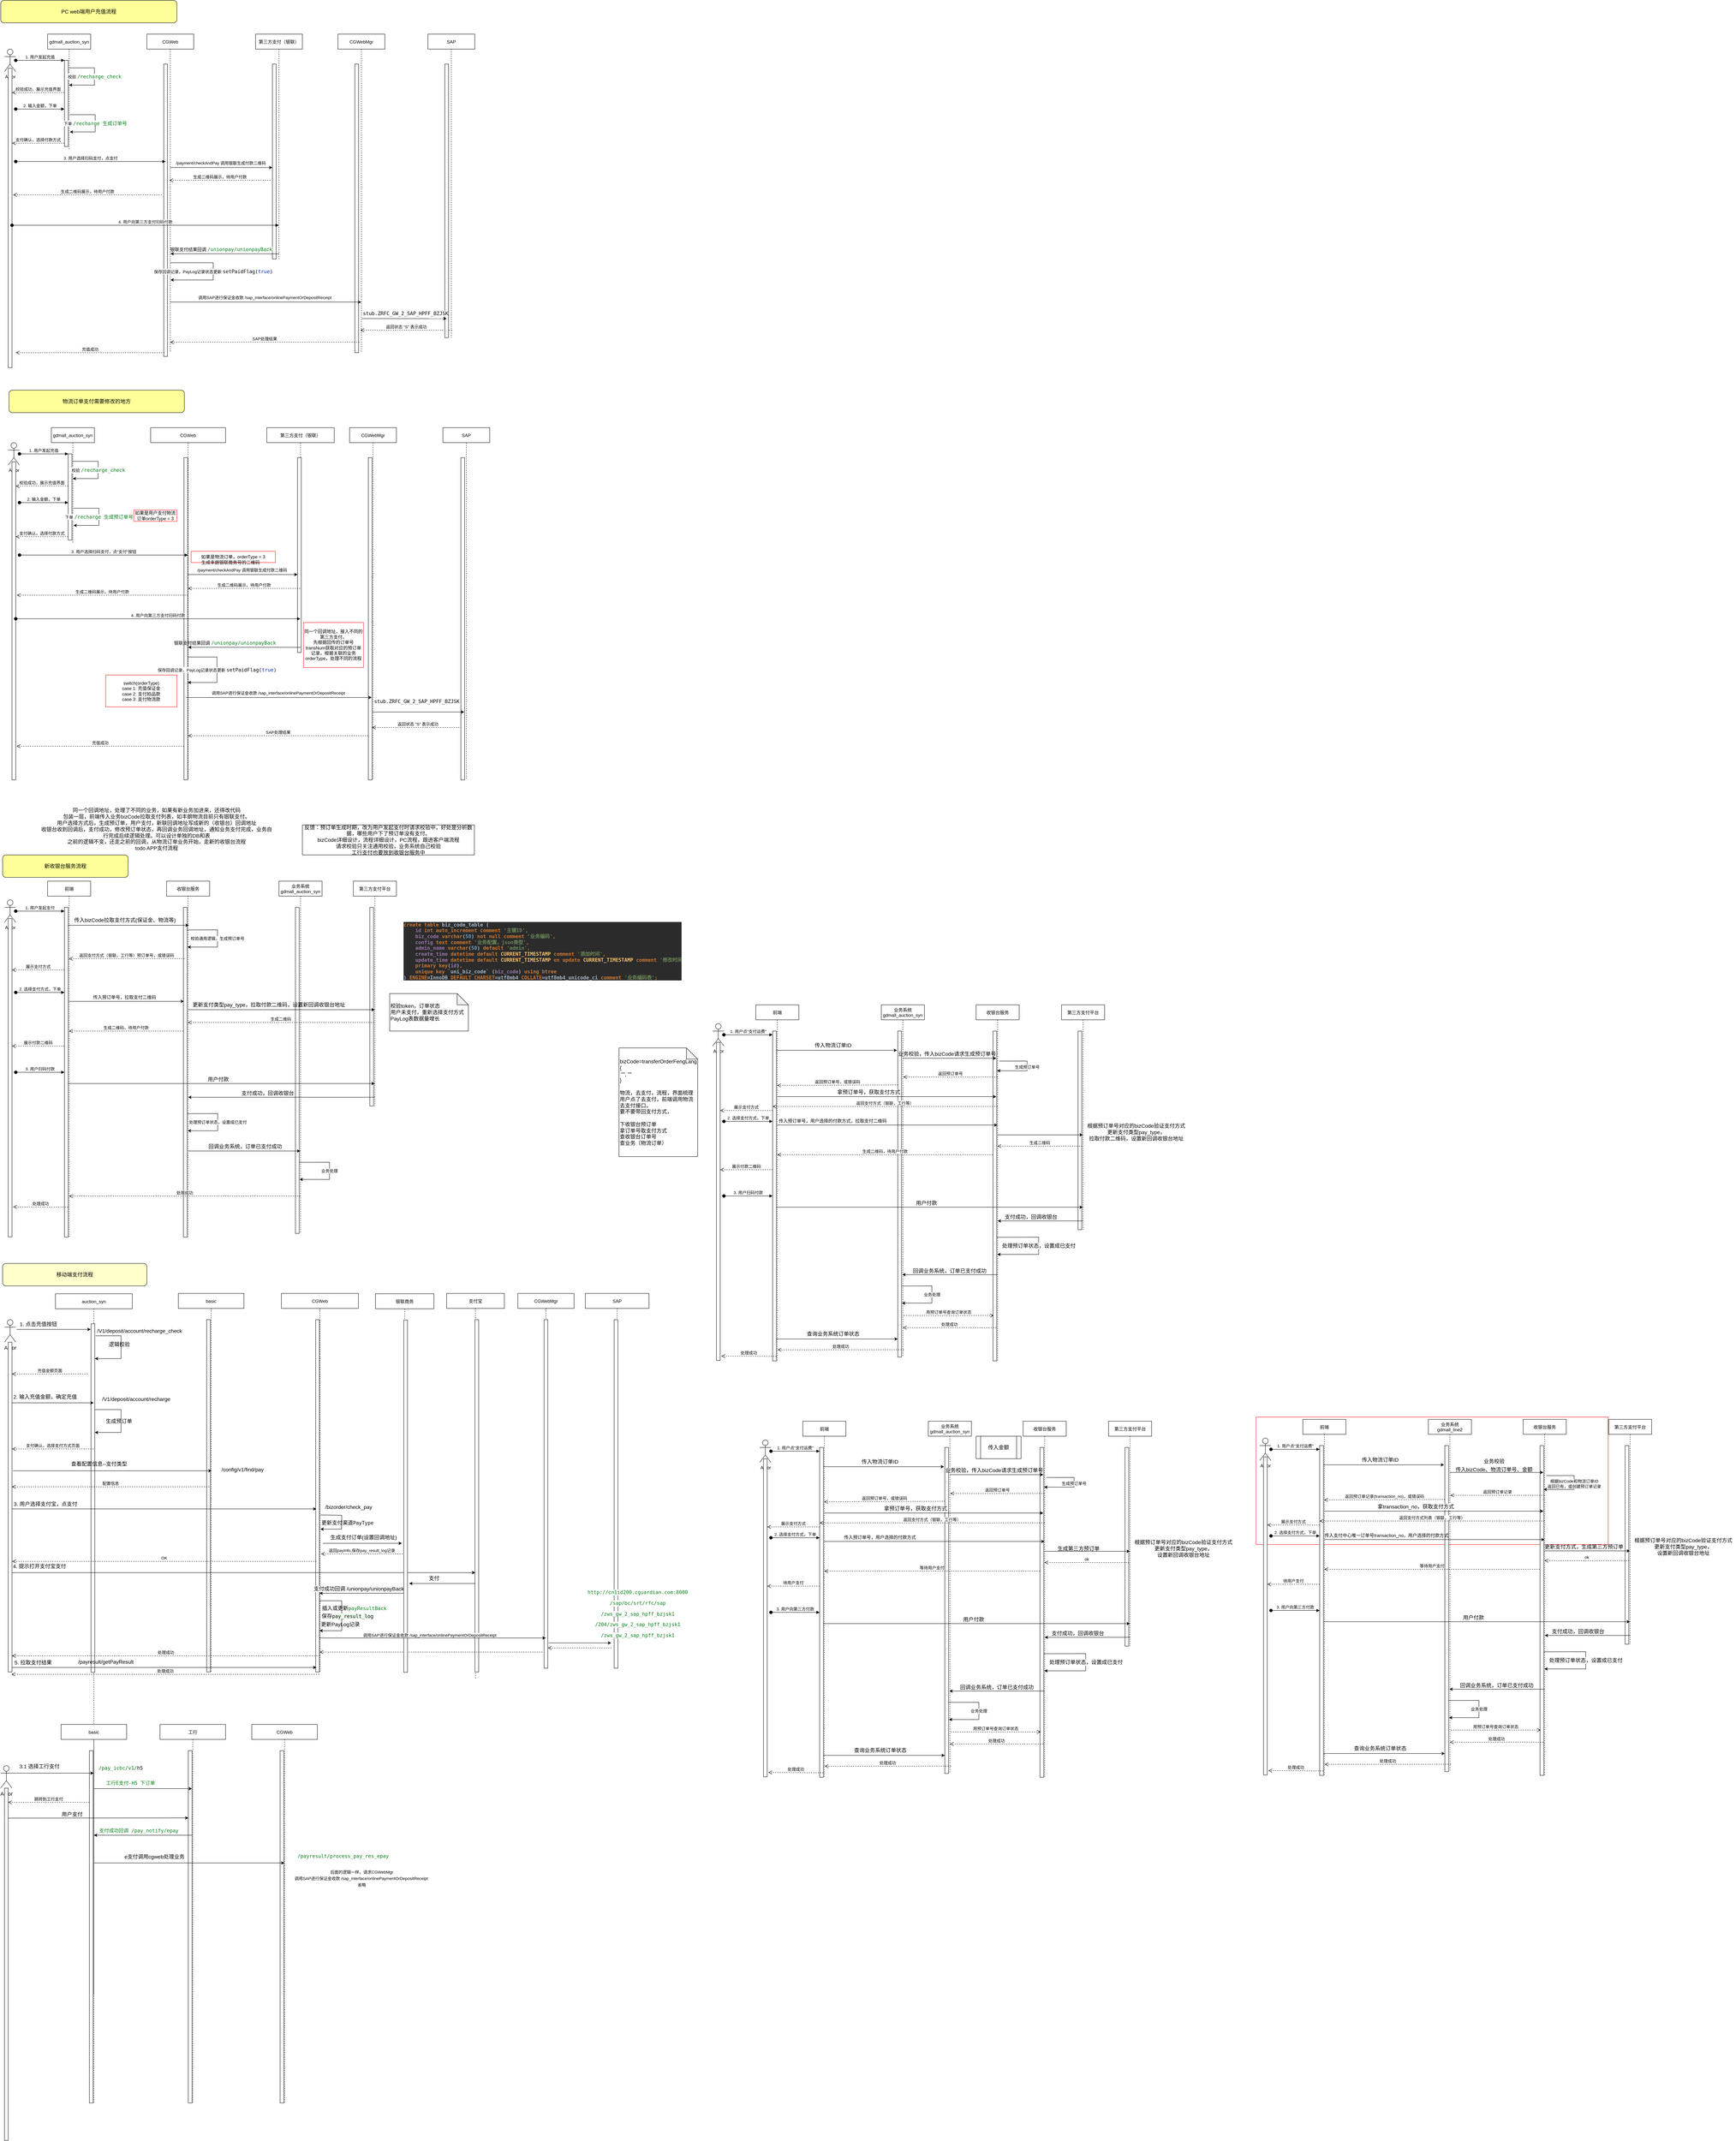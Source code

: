 <mxfile version="15.6.6" type="github">
  <diagram id="kgpKYQtTHZ0yAKxKKP6v" name="Page-1">
    <mxGraphModel dx="1694" dy="887" grid="1" gridSize="10" guides="1" tooltips="1" connect="1" arrows="1" fold="1" page="1" pageScale="1" pageWidth="850" pageHeight="1100" math="0" shadow="0">
      <root>
        <mxCell id="0" />
        <mxCell id="1" parent="0" />
        <mxCell id="INJrUZIZbvVMIY2Y-3Vs-153" value="" style="rounded=0;whiteSpace=wrap;html=1;fontSize=14;strokeColor=#FF0000;" vertex="1" parent="1">
          <mxGeometry x="3420" y="3790" width="940" height="340" as="geometry" />
        </mxCell>
        <mxCell id="3nuBFxr9cyL0pnOWT2aG-1" value="gdmall_auction_syn" style="shape=umlLifeline;perimeter=lifelinePerimeter;container=1;collapsible=0;recursiveResize=0;rounded=0;shadow=0;strokeWidth=1;" parent="1" vertex="1">
          <mxGeometry x="195" y="100" width="115" height="310" as="geometry" />
        </mxCell>
        <mxCell id="3nuBFxr9cyL0pnOWT2aG-2" value="" style="points=[];perimeter=orthogonalPerimeter;rounded=0;shadow=0;strokeWidth=1;" parent="3nuBFxr9cyL0pnOWT2aG-1" vertex="1">
          <mxGeometry x="45" y="70" width="10" height="230" as="geometry" />
        </mxCell>
        <mxCell id="u7pCDF6_uqxXdPKDrsPi-18" value="校验&amp;nbsp;&lt;span style=&quot;color: rgb(6 , 125 , 23) ; font-family: &amp;#34;jetbrains mono&amp;#34; , monospace ; font-size: 9.8pt&quot;&gt;/recharge_check&lt;/span&gt;" style="endArrow=classic;html=1;rounded=0;exitX=1.2;exitY=0.063;exitDx=0;exitDy=0;exitPerimeter=0;entryX=1.2;entryY=0.184;entryDx=0;entryDy=0;entryPerimeter=0;" parent="3nuBFxr9cyL0pnOWT2aG-1" edge="1">
          <mxGeometry width="50" height="50" relative="1" as="geometry">
            <mxPoint x="57" y="89.94" as="sourcePoint" />
            <mxPoint x="57" y="135.92" as="targetPoint" />
            <Array as="points">
              <mxPoint x="125" y="90" />
              <mxPoint x="125" y="136" />
            </Array>
          </mxGeometry>
        </mxCell>
        <mxCell id="3nuBFxr9cyL0pnOWT2aG-5" value="CGWeb" style="shape=umlLifeline;perimeter=lifelinePerimeter;container=1;collapsible=0;recursiveResize=0;rounded=0;shadow=0;strokeWidth=1;" parent="1" vertex="1">
          <mxGeometry x="460" y="100" width="125" height="850" as="geometry" />
        </mxCell>
        <mxCell id="3nuBFxr9cyL0pnOWT2aG-6" value="" style="points=[];perimeter=orthogonalPerimeter;rounded=0;shadow=0;strokeWidth=1;" parent="3nuBFxr9cyL0pnOWT2aG-5" vertex="1">
          <mxGeometry x="45" y="80" width="10" height="780" as="geometry" />
        </mxCell>
        <mxCell id="u7pCDF6_uqxXdPKDrsPi-22" value="生成二维码展示，待用户付款" style="verticalAlign=bottom;endArrow=open;dashed=1;endSize=8;shadow=0;strokeWidth=1;entryX=1.3;entryY=0.833;entryDx=0;entryDy=0;entryPerimeter=0;" parent="3nuBFxr9cyL0pnOWT2aG-5" edge="1">
          <mxGeometry relative="1" as="geometry">
            <mxPoint x="-357" y="429.047" as="targetPoint" />
            <mxPoint x="40" y="429" as="sourcePoint" />
          </mxGeometry>
        </mxCell>
        <mxCell id="u7pCDF6_uqxXdPKDrsPi-36" value="保存回调记录，PayLog记录状态更新&amp;nbsp;&lt;span style=&quot;color: rgb(8 , 8 , 8) ; font-family: &amp;#34;jetbrains mono&amp;#34; , monospace ; font-size: 9.8pt&quot;&gt;setPaidFlag(&lt;/span&gt;&lt;span style=&quot;font-family: &amp;#34;jetbrains mono&amp;#34; , monospace ; font-size: 9.8pt ; color: rgb(0 , 51 , 179)&quot;&gt;true&lt;/span&gt;&lt;span style=&quot;color: rgb(8 , 8 , 8) ; font-family: &amp;#34;jetbrains mono&amp;#34; , monospace ; font-size: 9.8pt&quot;&gt;)&lt;/span&gt;" style="endArrow=classic;html=1;rounded=0;" parent="3nuBFxr9cyL0pnOWT2aG-5" source="3nuBFxr9cyL0pnOWT2aG-5" edge="1">
          <mxGeometry width="50" height="50" relative="1" as="geometry">
            <mxPoint x="109" y="610" as="sourcePoint" />
            <mxPoint x="63" y="656" as="targetPoint" />
            <Array as="points">
              <mxPoint x="177" y="610.06" />
              <mxPoint x="177" y="656.06" />
            </Array>
          </mxGeometry>
        </mxCell>
        <mxCell id="u7pCDF6_uqxXdPKDrsPi-1" value="Actor" style="shape=umlActor;verticalLabelPosition=bottom;verticalAlign=top;html=1;outlineConnect=0;" parent="1" vertex="1">
          <mxGeometry x="80" y="140" width="30" height="60" as="geometry" />
        </mxCell>
        <mxCell id="3nuBFxr9cyL0pnOWT2aG-3" value="1. 用户发起充值" style="verticalAlign=bottom;startArrow=oval;endArrow=block;startSize=8;shadow=0;strokeWidth=1;" parent="1" source="u7pCDF6_uqxXdPKDrsPi-1" target="3nuBFxr9cyL0pnOWT2aG-2" edge="1">
          <mxGeometry relative="1" as="geometry">
            <mxPoint x="180" y="180" as="sourcePoint" />
          </mxGeometry>
        </mxCell>
        <mxCell id="u7pCDF6_uqxXdPKDrsPi-10" value="" style="points=[];perimeter=orthogonalPerimeter;rounded=0;shadow=0;strokeWidth=1;" parent="1" vertex="1">
          <mxGeometry x="90" y="191" width="10" height="799" as="geometry" />
        </mxCell>
        <mxCell id="u7pCDF6_uqxXdPKDrsPi-14" value="校验成功，展示充值界面" style="verticalAlign=bottom;endArrow=open;dashed=1;endSize=8;shadow=0;strokeWidth=1;" parent="1" edge="1">
          <mxGeometry relative="1" as="geometry">
            <mxPoint x="100" y="256" as="targetPoint" />
            <mxPoint x="240" y="256" as="sourcePoint" />
          </mxGeometry>
        </mxCell>
        <mxCell id="u7pCDF6_uqxXdPKDrsPi-15" value="2. 输入金额，下单" style="verticalAlign=bottom;startArrow=oval;endArrow=block;startSize=8;shadow=0;strokeWidth=1;" parent="1" edge="1">
          <mxGeometry relative="1" as="geometry">
            <mxPoint x="110" y="300" as="sourcePoint" />
            <mxPoint x="240" y="300" as="targetPoint" />
          </mxGeometry>
        </mxCell>
        <mxCell id="u7pCDF6_uqxXdPKDrsPi-17" value="支付确认，选择付款方式" style="verticalAlign=bottom;endArrow=open;dashed=1;endSize=8;shadow=0;strokeWidth=1;" parent="1" edge="1">
          <mxGeometry relative="1" as="geometry">
            <mxPoint x="100" y="391" as="targetPoint" />
            <mxPoint x="240" y="391" as="sourcePoint" />
          </mxGeometry>
        </mxCell>
        <mxCell id="u7pCDF6_uqxXdPKDrsPi-19" value="下单&amp;nbsp;&lt;span style=&quot;color: rgb(6 , 125 , 23) ; font-family: &amp;#34;jetbrains mono&amp;#34; , monospace ; font-size: 9.8pt&quot;&gt;/recharge 生成订单号&lt;/span&gt;" style="endArrow=classic;html=1;rounded=0;exitX=1.2;exitY=0.063;exitDx=0;exitDy=0;exitPerimeter=0;entryX=1.2;entryY=0.184;entryDx=0;entryDy=0;entryPerimeter=0;" parent="1" edge="1">
          <mxGeometry width="50" height="50" relative="1" as="geometry">
            <mxPoint x="254" y="314.94" as="sourcePoint" />
            <mxPoint x="254" y="360.92" as="targetPoint" />
            <Array as="points">
              <mxPoint x="322" y="315" />
              <mxPoint x="322" y="361" />
            </Array>
          </mxGeometry>
        </mxCell>
        <mxCell id="u7pCDF6_uqxXdPKDrsPi-20" value="3. 用户选择扫码支付，点支付" style="verticalAlign=bottom;startArrow=oval;endArrow=block;startSize=8;shadow=0;strokeWidth=1;" parent="1" edge="1">
          <mxGeometry relative="1" as="geometry">
            <mxPoint x="110" y="440" as="sourcePoint" />
            <mxPoint x="510" y="440" as="targetPoint" />
          </mxGeometry>
        </mxCell>
        <mxCell id="u7pCDF6_uqxXdPKDrsPi-23" value="" style="endArrow=classic;html=1;rounded=0;" parent="1" target="u7pCDF6_uqxXdPKDrsPi-25" edge="1">
          <mxGeometry width="50" height="50" relative="1" as="geometry">
            <mxPoint x="522" y="456.06" as="sourcePoint" />
            <mxPoint x="790" y="456" as="targetPoint" />
            <Array as="points" />
          </mxGeometry>
        </mxCell>
        <mxCell id="u7pCDF6_uqxXdPKDrsPi-28" value="/payment/checkAndPay 调用银联生成付款二维码" style="edgeLabel;html=1;align=center;verticalAlign=middle;resizable=0;points=[];" parent="u7pCDF6_uqxXdPKDrsPi-23" vertex="1" connectable="0">
          <mxGeometry x="0.007" y="4" relative="1" as="geometry">
            <mxPoint x="-3" y="-8" as="offset" />
          </mxGeometry>
        </mxCell>
        <mxCell id="u7pCDF6_uqxXdPKDrsPi-24" value="第三方支付（银联）" style="shape=umlLifeline;perimeter=lifelinePerimeter;container=1;collapsible=0;recursiveResize=0;rounded=0;shadow=0;strokeWidth=1;" parent="1" vertex="1">
          <mxGeometry x="750" y="100" width="125" height="600" as="geometry" />
        </mxCell>
        <mxCell id="u7pCDF6_uqxXdPKDrsPi-25" value="" style="points=[];perimeter=orthogonalPerimeter;rounded=0;shadow=0;strokeWidth=1;" parent="u7pCDF6_uqxXdPKDrsPi-24" vertex="1">
          <mxGeometry x="45" y="80" width="10" height="520" as="geometry" />
        </mxCell>
        <mxCell id="u7pCDF6_uqxXdPKDrsPi-29" value="生成二维码展示，待用户付款" style="verticalAlign=bottom;endArrow=open;dashed=1;endSize=8;shadow=0;strokeWidth=1;entryX=1.3;entryY=0.833;entryDx=0;entryDy=0;entryPerimeter=0;" parent="u7pCDF6_uqxXdPKDrsPi-24" edge="1">
          <mxGeometry relative="1" as="geometry">
            <mxPoint x="-230" y="390.047" as="targetPoint" />
            <mxPoint x="40" y="390" as="sourcePoint" />
          </mxGeometry>
        </mxCell>
        <mxCell id="u7pCDF6_uqxXdPKDrsPi-30" value="4. 用户向第三方支付扫码付款" style="verticalAlign=bottom;startArrow=oval;endArrow=block;startSize=8;shadow=0;strokeWidth=1;" parent="1" target="u7pCDF6_uqxXdPKDrsPi-24" edge="1">
          <mxGeometry relative="1" as="geometry">
            <mxPoint x="100" y="610" as="sourcePoint" />
            <mxPoint x="500" y="610" as="targetPoint" />
          </mxGeometry>
        </mxCell>
        <mxCell id="u7pCDF6_uqxXdPKDrsPi-32" value="" style="endArrow=classic;html=1;rounded=0;exitX=0.504;exitY=0.977;exitDx=0;exitDy=0;exitPerimeter=0;" parent="1" source="u7pCDF6_uqxXdPKDrsPi-24" edge="1">
          <mxGeometry width="50" height="50" relative="1" as="geometry">
            <mxPoint x="470" y="550" as="sourcePoint" />
            <mxPoint x="523" y="686" as="targetPoint" />
          </mxGeometry>
        </mxCell>
        <mxCell id="u7pCDF6_uqxXdPKDrsPi-35" value="银联支付结果回调&amp;nbsp;&lt;span style=&quot;color: rgb(6 , 125 , 23) ; background-color: rgb(255 , 255 , 255) ; font-family: &amp;#34;jetbrains mono&amp;#34; , monospace ; font-size: 9.8pt&quot;&gt;/unionpay/unionpayBack&lt;/span&gt;" style="text;html=1;align=center;verticalAlign=middle;resizable=0;points=[];autosize=1;strokeColor=none;fillColor=none;" parent="1" vertex="1">
          <mxGeometry x="513" y="664" width="290" height="20" as="geometry" />
        </mxCell>
        <mxCell id="u7pCDF6_uqxXdPKDrsPi-37" value="CGWebMgr" style="shape=umlLifeline;perimeter=lifelinePerimeter;container=1;collapsible=0;recursiveResize=0;rounded=0;shadow=0;strokeWidth=1;" parent="1" vertex="1">
          <mxGeometry x="970" y="100" width="125" height="850" as="geometry" />
        </mxCell>
        <mxCell id="u7pCDF6_uqxXdPKDrsPi-38" value="" style="points=[];perimeter=orthogonalPerimeter;rounded=0;shadow=0;strokeWidth=1;" parent="u7pCDF6_uqxXdPKDrsPi-37" vertex="1">
          <mxGeometry x="45" y="80" width="10" height="770" as="geometry" />
        </mxCell>
        <mxCell id="u7pCDF6_uqxXdPKDrsPi-49" value="返回状态 “S” 表示成功" style="verticalAlign=bottom;endArrow=open;dashed=1;endSize=8;shadow=0;strokeWidth=1;" parent="u7pCDF6_uqxXdPKDrsPi-37" edge="1">
          <mxGeometry relative="1" as="geometry">
            <mxPoint x="60" y="790" as="targetPoint" />
            <mxPoint x="305" y="790" as="sourcePoint" />
          </mxGeometry>
        </mxCell>
        <mxCell id="u7pCDF6_uqxXdPKDrsPi-41" value="" style="endArrow=classic;html=1;rounded=0;" parent="1" source="3nuBFxr9cyL0pnOWT2aG-5" edge="1">
          <mxGeometry width="50" height="50" relative="1" as="geometry">
            <mxPoint x="530" y="815" as="sourcePoint" />
            <mxPoint x="1032" y="815" as="targetPoint" />
            <Array as="points" />
          </mxGeometry>
        </mxCell>
        <mxCell id="u7pCDF6_uqxXdPKDrsPi-42" value="调用SAP进行保证金收款&amp;nbsp;/sap_interface/onlinePaymentOrDepositReceipt&amp;nbsp;" style="edgeLabel;html=1;align=center;verticalAlign=middle;resizable=0;points=[];" parent="u7pCDF6_uqxXdPKDrsPi-41" vertex="1" connectable="0">
          <mxGeometry x="0.007" y="4" relative="1" as="geometry">
            <mxPoint x="-3" y="-8" as="offset" />
          </mxGeometry>
        </mxCell>
        <mxCell id="u7pCDF6_uqxXdPKDrsPi-43" value="SAP处理结果" style="verticalAlign=bottom;endArrow=open;dashed=1;endSize=8;shadow=0;strokeWidth=1;" parent="1" edge="1">
          <mxGeometry relative="1" as="geometry">
            <mxPoint x="522" y="922" as="targetPoint" />
            <mxPoint x="1027" y="922" as="sourcePoint" />
          </mxGeometry>
        </mxCell>
        <mxCell id="u7pCDF6_uqxXdPKDrsPi-44" value="充值成功" style="verticalAlign=bottom;endArrow=open;dashed=1;endSize=8;shadow=0;strokeWidth=1;entryX=1.3;entryY=0.833;entryDx=0;entryDy=0;entryPerimeter=0;" parent="1" edge="1">
          <mxGeometry relative="1" as="geometry">
            <mxPoint x="110" y="950.047" as="targetPoint" />
            <mxPoint x="507" y="950" as="sourcePoint" />
          </mxGeometry>
        </mxCell>
        <mxCell id="u7pCDF6_uqxXdPKDrsPi-45" value="SAP" style="shape=umlLifeline;perimeter=lifelinePerimeter;container=1;collapsible=0;recursiveResize=0;rounded=0;shadow=0;strokeWidth=1;" parent="1" vertex="1">
          <mxGeometry x="1210" y="100" width="125" height="810" as="geometry" />
        </mxCell>
        <mxCell id="u7pCDF6_uqxXdPKDrsPi-46" value="" style="points=[];perimeter=orthogonalPerimeter;rounded=0;shadow=0;strokeWidth=1;" parent="u7pCDF6_uqxXdPKDrsPi-45" vertex="1">
          <mxGeometry x="45" y="80" width="10" height="730" as="geometry" />
        </mxCell>
        <mxCell id="u7pCDF6_uqxXdPKDrsPi-47" value="" style="endArrow=classic;html=1;rounded=0;exitX=0.512;exitY=0.942;exitDx=0;exitDy=0;exitPerimeter=0;entryX=0.5;entryY=0.907;entryDx=0;entryDy=0;entryPerimeter=0;" parent="1" edge="1">
          <mxGeometry width="50" height="50" relative="1" as="geometry">
            <mxPoint x="1034" y="859.02" as="sourcePoint" />
            <mxPoint x="1260" y="859.11" as="targetPoint" />
          </mxGeometry>
        </mxCell>
        <mxCell id="u7pCDF6_uqxXdPKDrsPi-48" value="&lt;pre style=&quot;background-color: #ffffff ; color: #080808 ; font-family: &amp;#34;jetbrains mono&amp;#34; , monospace ; font-size: 9.8pt&quot;&gt;&lt;span style=&quot;color: #000000&quot;&gt;stub&lt;/span&gt;.ZRFC_GW_2_SAP_HPFF_BZJSK&lt;/pre&gt;" style="text;html=1;align=center;verticalAlign=middle;resizable=0;points=[];autosize=1;strokeColor=none;fillColor=none;" parent="1" vertex="1">
          <mxGeometry x="1030" y="820" width="240" height="50" as="geometry" />
        </mxCell>
        <mxCell id="u7pCDF6_uqxXdPKDrsPi-51" value="gdmall_auction_syn" style="shape=umlLifeline;perimeter=lifelinePerimeter;container=1;collapsible=0;recursiveResize=0;rounded=0;shadow=0;strokeWidth=1;" parent="1" vertex="1">
          <mxGeometry x="205" y="1150" width="115" height="310" as="geometry" />
        </mxCell>
        <mxCell id="u7pCDF6_uqxXdPKDrsPi-52" value="" style="points=[];perimeter=orthogonalPerimeter;rounded=0;shadow=0;strokeWidth=1;" parent="u7pCDF6_uqxXdPKDrsPi-51" vertex="1">
          <mxGeometry x="45" y="70" width="10" height="230" as="geometry" />
        </mxCell>
        <mxCell id="u7pCDF6_uqxXdPKDrsPi-53" value="校验&amp;nbsp;&lt;span style=&quot;color: rgb(6 , 125 , 23) ; font-family: &amp;#34;jetbrains mono&amp;#34; , monospace ; font-size: 9.8pt&quot;&gt;/recharge_check&lt;/span&gt;" style="endArrow=classic;html=1;rounded=0;exitX=1.2;exitY=0.063;exitDx=0;exitDy=0;exitPerimeter=0;entryX=1.2;entryY=0.184;entryDx=0;entryDy=0;entryPerimeter=0;" parent="u7pCDF6_uqxXdPKDrsPi-51" edge="1">
          <mxGeometry width="50" height="50" relative="1" as="geometry">
            <mxPoint x="57" y="89.94" as="sourcePoint" />
            <mxPoint x="57" y="135.92" as="targetPoint" />
            <Array as="points">
              <mxPoint x="125" y="90" />
              <mxPoint x="125" y="136" />
            </Array>
          </mxGeometry>
        </mxCell>
        <mxCell id="u7pCDF6_uqxXdPKDrsPi-54" value="CGWeb" style="shape=umlLifeline;perimeter=lifelinePerimeter;container=1;collapsible=0;recursiveResize=0;rounded=0;shadow=0;strokeWidth=1;" parent="1" vertex="1">
          <mxGeometry x="470" y="1150" width="200" height="940" as="geometry" />
        </mxCell>
        <mxCell id="u7pCDF6_uqxXdPKDrsPi-55" value="" style="points=[];perimeter=orthogonalPerimeter;rounded=0;shadow=0;strokeWidth=1;" parent="u7pCDF6_uqxXdPKDrsPi-54" vertex="1">
          <mxGeometry x="89" y="80" width="10" height="860" as="geometry" />
        </mxCell>
        <mxCell id="u7pCDF6_uqxXdPKDrsPi-56" value="生成二维码展示，待用户付款" style="verticalAlign=bottom;endArrow=open;dashed=1;endSize=8;shadow=0;strokeWidth=1;entryX=1.3;entryY=0.833;entryDx=0;entryDy=0;entryPerimeter=0;" parent="u7pCDF6_uqxXdPKDrsPi-54" edge="1">
          <mxGeometry relative="1" as="geometry">
            <mxPoint x="-357" y="447.047" as="targetPoint" />
            <mxPoint x="99.5" y="447.047" as="sourcePoint" />
          </mxGeometry>
        </mxCell>
        <mxCell id="u7pCDF6_uqxXdPKDrsPi-57" value="保存回调记录，PayLog记录状态更新&amp;nbsp;&lt;span style=&quot;color: rgb(8 , 8 , 8) ; font-family: &amp;#34;jetbrains mono&amp;#34; , monospace ; font-size: 9.8pt&quot;&gt;setPaidFlag(&lt;/span&gt;&lt;span style=&quot;font-family: &amp;#34;jetbrains mono&amp;#34; , monospace ; font-size: 9.8pt ; color: rgb(0 , 51 , 179)&quot;&gt;true&lt;/span&gt;&lt;span style=&quot;color: rgb(8 , 8 , 8) ; font-family: &amp;#34;jetbrains mono&amp;#34; , monospace ; font-size: 9.8pt&quot;&gt;)&lt;/span&gt;" style="endArrow=classic;html=1;rounded=0;" parent="u7pCDF6_uqxXdPKDrsPi-54" edge="1">
          <mxGeometry width="50" height="50" relative="1" as="geometry">
            <mxPoint x="99.167" y="612.06" as="sourcePoint" />
            <mxPoint x="99" y="680" as="targetPoint" />
            <Array as="points">
              <mxPoint x="177" y="612.06" />
              <mxPoint x="177" y="680" />
            </Array>
          </mxGeometry>
        </mxCell>
        <mxCell id="u7pCDF6_uqxXdPKDrsPi-91" value="switch(orderType) &lt;br&gt;case 1: 充值保证金&lt;br&gt;case 2: 支付拍品款&lt;br&gt;case 3: 支付物流款" style="text;html=1;strokeColor=#FF0000;fillColor=none;align=center;verticalAlign=middle;whiteSpace=wrap;rounded=0;" parent="u7pCDF6_uqxXdPKDrsPi-54" vertex="1">
          <mxGeometry x="-120" y="660" width="190" height="85" as="geometry" />
        </mxCell>
        <mxCell id="u7pCDF6_uqxXdPKDrsPi-87" value="如果是用户支付物流订单orderType = 3" style="text;html=1;strokeColor=#FF0000;fillColor=none;align=center;verticalAlign=middle;whiteSpace=wrap;rounded=0;shadow=0;" parent="u7pCDF6_uqxXdPKDrsPi-54" vertex="1">
          <mxGeometry x="-45" y="220" width="115" height="30" as="geometry" />
        </mxCell>
        <mxCell id="u7pCDF6_uqxXdPKDrsPi-58" value="Actor" style="shape=umlActor;verticalLabelPosition=bottom;verticalAlign=top;html=1;outlineConnect=0;" parent="1" vertex="1">
          <mxGeometry x="90" y="1190" width="30" height="60" as="geometry" />
        </mxCell>
        <mxCell id="u7pCDF6_uqxXdPKDrsPi-59" value="1. 用户发起充值" style="verticalAlign=bottom;startArrow=oval;endArrow=block;startSize=8;shadow=0;strokeWidth=1;" parent="1" source="u7pCDF6_uqxXdPKDrsPi-58" target="u7pCDF6_uqxXdPKDrsPi-52" edge="1">
          <mxGeometry relative="1" as="geometry">
            <mxPoint x="190" y="1230" as="sourcePoint" />
          </mxGeometry>
        </mxCell>
        <mxCell id="u7pCDF6_uqxXdPKDrsPi-60" value="" style="points=[];perimeter=orthogonalPerimeter;rounded=0;shadow=0;strokeWidth=1;" parent="1" vertex="1">
          <mxGeometry x="100" y="1241" width="10" height="849" as="geometry" />
        </mxCell>
        <mxCell id="u7pCDF6_uqxXdPKDrsPi-61" value="校验成功，展示充值界面" style="verticalAlign=bottom;endArrow=open;dashed=1;endSize=8;shadow=0;strokeWidth=1;" parent="1" edge="1">
          <mxGeometry relative="1" as="geometry">
            <mxPoint x="110" y="1306" as="targetPoint" />
            <mxPoint x="250" y="1306" as="sourcePoint" />
          </mxGeometry>
        </mxCell>
        <mxCell id="u7pCDF6_uqxXdPKDrsPi-62" value="2. 输入金额，下单" style="verticalAlign=bottom;startArrow=oval;endArrow=block;startSize=8;shadow=0;strokeWidth=1;" parent="1" edge="1">
          <mxGeometry relative="1" as="geometry">
            <mxPoint x="120" y="1350" as="sourcePoint" />
            <mxPoint x="250" y="1350" as="targetPoint" />
          </mxGeometry>
        </mxCell>
        <mxCell id="u7pCDF6_uqxXdPKDrsPi-63" value="支付确认，选择付款方式" style="verticalAlign=bottom;endArrow=open;dashed=1;endSize=8;shadow=0;strokeWidth=1;" parent="1" edge="1">
          <mxGeometry relative="1" as="geometry">
            <mxPoint x="110" y="1441" as="targetPoint" />
            <mxPoint x="250" y="1441" as="sourcePoint" />
          </mxGeometry>
        </mxCell>
        <mxCell id="u7pCDF6_uqxXdPKDrsPi-64" value="下单&amp;nbsp;&lt;span style=&quot;color: rgb(6 , 125 , 23) ; font-family: &amp;#34;jetbrains mono&amp;#34; , monospace ; font-size: 9.8pt&quot;&gt;/recharge 生成预订单号&lt;/span&gt;" style="endArrow=classic;html=1;rounded=0;exitX=1.2;exitY=0.063;exitDx=0;exitDy=0;exitPerimeter=0;entryX=1.2;entryY=0.184;entryDx=0;entryDy=0;entryPerimeter=0;" parent="1" edge="1">
          <mxGeometry width="50" height="50" relative="1" as="geometry">
            <mxPoint x="264" y="1364.94" as="sourcePoint" />
            <mxPoint x="264" y="1410.92" as="targetPoint" />
            <Array as="points">
              <mxPoint x="332" y="1365" />
              <mxPoint x="332" y="1411" />
            </Array>
          </mxGeometry>
        </mxCell>
        <mxCell id="u7pCDF6_uqxXdPKDrsPi-65" value="3. 用户选择扫码支付，点“支付”按钮" style="verticalAlign=bottom;startArrow=oval;endArrow=block;startSize=8;shadow=0;strokeWidth=1;" parent="1" target="u7pCDF6_uqxXdPKDrsPi-54" edge="1">
          <mxGeometry relative="1" as="geometry">
            <mxPoint x="120" y="1490" as="sourcePoint" />
            <mxPoint x="520" y="1490" as="targetPoint" />
          </mxGeometry>
        </mxCell>
        <mxCell id="u7pCDF6_uqxXdPKDrsPi-66" value="" style="endArrow=classic;html=1;rounded=0;exitX=0.498;exitY=0.417;exitDx=0;exitDy=0;exitPerimeter=0;" parent="1" source="u7pCDF6_uqxXdPKDrsPi-54" target="u7pCDF6_uqxXdPKDrsPi-69" edge="1">
          <mxGeometry width="50" height="50" relative="1" as="geometry">
            <mxPoint x="580" y="1506" as="sourcePoint" />
            <mxPoint x="800" y="1506" as="targetPoint" />
            <Array as="points" />
          </mxGeometry>
        </mxCell>
        <mxCell id="u7pCDF6_uqxXdPKDrsPi-67" value="/payment/checkAndPay 调用银联生成付款二维码" style="edgeLabel;html=1;align=center;verticalAlign=middle;resizable=0;points=[];" parent="u7pCDF6_uqxXdPKDrsPi-66" vertex="1" connectable="0">
          <mxGeometry x="0.007" y="4" relative="1" as="geometry">
            <mxPoint x="-3" y="-8" as="offset" />
          </mxGeometry>
        </mxCell>
        <mxCell id="u7pCDF6_uqxXdPKDrsPi-68" value="第三方支付（银联）" style="shape=umlLifeline;perimeter=lifelinePerimeter;container=1;collapsible=0;recursiveResize=0;rounded=0;shadow=0;strokeWidth=1;" parent="1" vertex="1">
          <mxGeometry x="780" y="1150" width="180" height="600" as="geometry" />
        </mxCell>
        <mxCell id="u7pCDF6_uqxXdPKDrsPi-69" value="" style="points=[];perimeter=orthogonalPerimeter;rounded=0;shadow=0;strokeWidth=1;" parent="u7pCDF6_uqxXdPKDrsPi-68" vertex="1">
          <mxGeometry x="82" y="80" width="10" height="520" as="geometry" />
        </mxCell>
        <mxCell id="u7pCDF6_uqxXdPKDrsPi-70" value="生成二维码展示，待用户付款" style="verticalAlign=bottom;endArrow=open;dashed=1;endSize=8;shadow=0;strokeWidth=1;" parent="u7pCDF6_uqxXdPKDrsPi-68" edge="1">
          <mxGeometry relative="1" as="geometry">
            <mxPoint x="-210" y="429" as="targetPoint" />
            <mxPoint x="89.5" y="429" as="sourcePoint" />
          </mxGeometry>
        </mxCell>
        <mxCell id="u7pCDF6_uqxXdPKDrsPi-71" value="4. 用户向第三方支付扫码付款" style="verticalAlign=bottom;startArrow=oval;endArrow=block;startSize=8;shadow=0;strokeWidth=1;" parent="1" target="u7pCDF6_uqxXdPKDrsPi-68" edge="1">
          <mxGeometry relative="1" as="geometry">
            <mxPoint x="110" y="1660" as="sourcePoint" />
            <mxPoint x="510" y="1660" as="targetPoint" />
          </mxGeometry>
        </mxCell>
        <mxCell id="u7pCDF6_uqxXdPKDrsPi-72" value="" style="endArrow=classic;html=1;rounded=0;exitX=0.504;exitY=0.977;exitDx=0;exitDy=0;exitPerimeter=0;" parent="1" source="u7pCDF6_uqxXdPKDrsPi-68" edge="1">
          <mxGeometry width="50" height="50" relative="1" as="geometry">
            <mxPoint x="480" y="1600" as="sourcePoint" />
            <mxPoint x="570" y="1736" as="targetPoint" />
          </mxGeometry>
        </mxCell>
        <mxCell id="u7pCDF6_uqxXdPKDrsPi-73" value="银联支付结果回调&amp;nbsp;&lt;span style=&quot;color: rgb(6 , 125 , 23) ; background-color: rgb(255 , 255 , 255) ; font-family: &amp;#34;jetbrains mono&amp;#34; , monospace ; font-size: 9.8pt&quot;&gt;/unionpay/unionpayBack&lt;/span&gt;" style="text;html=1;align=center;verticalAlign=middle;resizable=0;points=[];autosize=1;strokeColor=none;fillColor=none;" parent="1" vertex="1">
          <mxGeometry x="523" y="1714" width="290" height="20" as="geometry" />
        </mxCell>
        <mxCell id="u7pCDF6_uqxXdPKDrsPi-74" value="CGWebMgr" style="shape=umlLifeline;perimeter=lifelinePerimeter;container=1;collapsible=0;recursiveResize=0;rounded=0;shadow=0;strokeWidth=1;" parent="1" vertex="1">
          <mxGeometry x="1001" y="1150" width="125" height="940" as="geometry" />
        </mxCell>
        <mxCell id="u7pCDF6_uqxXdPKDrsPi-75" value="" style="points=[];perimeter=orthogonalPerimeter;rounded=0;shadow=0;strokeWidth=1;" parent="u7pCDF6_uqxXdPKDrsPi-74" vertex="1">
          <mxGeometry x="50" y="80" width="10" height="860" as="geometry" />
        </mxCell>
        <mxCell id="u7pCDF6_uqxXdPKDrsPi-76" value="返回状态 “S” 表示成功" style="verticalAlign=bottom;endArrow=open;dashed=1;endSize=8;shadow=0;strokeWidth=1;" parent="u7pCDF6_uqxXdPKDrsPi-74" edge="1">
          <mxGeometry relative="1" as="geometry">
            <mxPoint x="60" y="800" as="targetPoint" />
            <mxPoint x="305" y="800" as="sourcePoint" />
          </mxGeometry>
        </mxCell>
        <mxCell id="u7pCDF6_uqxXdPKDrsPi-77" value="" style="endArrow=classic;html=1;rounded=0;entryX=1.333;entryY=0.822;entryDx=0;entryDy=0;entryPerimeter=0;" parent="1" edge="1">
          <mxGeometry width="50" height="50" relative="1" as="geometry">
            <mxPoint x="564.917" y="1870" as="sourcePoint" />
            <mxPoint x="1060.08" y="1870" as="targetPoint" />
            <Array as="points" />
          </mxGeometry>
        </mxCell>
        <mxCell id="u7pCDF6_uqxXdPKDrsPi-78" value="调用SAP进行保证金收款&amp;nbsp;/sap_interface/onlinePaymentOrDepositReceipt&amp;nbsp;" style="edgeLabel;html=1;align=center;verticalAlign=middle;resizable=0;points=[];" parent="u7pCDF6_uqxXdPKDrsPi-77" vertex="1" connectable="0">
          <mxGeometry x="0.007" y="4" relative="1" as="geometry">
            <mxPoint x="-3" y="-8" as="offset" />
          </mxGeometry>
        </mxCell>
        <mxCell id="u7pCDF6_uqxXdPKDrsPi-79" value="SAP处理结果" style="verticalAlign=bottom;endArrow=open;dashed=1;endSize=8;shadow=0;strokeWidth=1;" parent="1" source="u7pCDF6_uqxXdPKDrsPi-75" edge="1">
          <mxGeometry relative="1" as="geometry">
            <mxPoint x="570" y="1972" as="targetPoint" />
            <mxPoint x="1037" y="1972" as="sourcePoint" />
          </mxGeometry>
        </mxCell>
        <mxCell id="u7pCDF6_uqxXdPKDrsPi-80" value="充值成功" style="verticalAlign=bottom;endArrow=open;dashed=1;endSize=8;shadow=0;strokeWidth=1;entryX=1.233;entryY=0.894;entryDx=0;entryDy=0;entryPerimeter=0;" parent="1" source="u7pCDF6_uqxXdPKDrsPi-55" target="u7pCDF6_uqxXdPKDrsPi-60" edge="1">
          <mxGeometry relative="1" as="geometry">
            <mxPoint x="120" y="2000.047" as="targetPoint" />
            <mxPoint x="517" y="2000" as="sourcePoint" />
          </mxGeometry>
        </mxCell>
        <mxCell id="u7pCDF6_uqxXdPKDrsPi-81" value="SAP" style="shape=umlLifeline;perimeter=lifelinePerimeter;container=1;collapsible=0;recursiveResize=0;rounded=0;shadow=0;strokeWidth=1;" parent="1" vertex="1">
          <mxGeometry x="1250" y="1150" width="125" height="940" as="geometry" />
        </mxCell>
        <mxCell id="u7pCDF6_uqxXdPKDrsPi-82" value="" style="points=[];perimeter=orthogonalPerimeter;rounded=0;shadow=0;strokeWidth=1;" parent="u7pCDF6_uqxXdPKDrsPi-81" vertex="1">
          <mxGeometry x="48" y="80" width="10" height="860" as="geometry" />
        </mxCell>
        <mxCell id="u7pCDF6_uqxXdPKDrsPi-83" value="" style="endArrow=classic;html=1;rounded=0;entryX=0.9;entryY=0.859;entryDx=0;entryDy=0;entryPerimeter=0;" parent="1" edge="1">
          <mxGeometry width="50" height="50" relative="1" as="geometry">
            <mxPoint x="1062.667" y="1908.74" as="sourcePoint" />
            <mxPoint x="1307" y="1908.74" as="targetPoint" />
          </mxGeometry>
        </mxCell>
        <mxCell id="u7pCDF6_uqxXdPKDrsPi-84" value="&lt;pre style=&quot;background-color: #ffffff ; color: #080808 ; font-family: &amp;#34;jetbrains mono&amp;#34; , monospace ; font-size: 9.8pt&quot;&gt;&lt;span style=&quot;color: #000000&quot;&gt;stub&lt;/span&gt;.ZRFC_GW_2_SAP_HPFF_BZJSK&lt;/pre&gt;" style="text;html=1;align=center;verticalAlign=middle;resizable=0;points=[];autosize=1;strokeColor=none;fillColor=none;" parent="1" vertex="1">
          <mxGeometry x="1060" y="1855" width="240" height="50" as="geometry" />
        </mxCell>
        <mxCell id="u7pCDF6_uqxXdPKDrsPi-90" value="同一个回调地址，接入不同的第三方支付。&lt;br&gt;先根据回传的订单号transNum获取对应的预订单记录，根据关联的业务orderType，处理不同的流程" style="text;html=1;strokeColor=#FF0000;fillColor=none;align=center;verticalAlign=middle;whiteSpace=wrap;rounded=0;" parent="1" vertex="1">
          <mxGeometry x="878" y="1670" width="160" height="120" as="geometry" />
        </mxCell>
        <mxCell id="u7pCDF6_uqxXdPKDrsPi-88" value="&lt;div style=&quot;text-align: left&quot;&gt;&lt;br class=&quot;Apple-interchange-newline&quot;&gt;如果是物流订单，orderType = 3&lt;/div&gt;&lt;div style=&quot;text-align: left&quot;&gt;&lt;span&gt;生成丰朗银联商务号的二维码&lt;/span&gt;&lt;/div&gt;" style="text;html=1;strokeColor=#FF0000;fillColor=none;align=center;verticalAlign=middle;whiteSpace=wrap;rounded=0;" parent="1" vertex="1">
          <mxGeometry x="578" y="1480" width="225" height="30" as="geometry" />
        </mxCell>
        <mxCell id="u7pCDF6_uqxXdPKDrsPi-92" value="&lt;span style=&quot;font-size: 14px&quot;&gt;同一个回调地址，处理了不同的业务，如果有新业务加进来，还得改代码&lt;br&gt;包装一层，前端传入业务bizCode拉取支付列表，如丰朗物流目前只有银联支付。&lt;br&gt;用户选择方式后，生成预订单，用户支付，新联回调地址写成新的（收银台）回调地址&lt;br&gt;收银台收到回调后，支付成功，修改预订单状态，再回调业务回调地址，通知业务支付完成，业务自行完成后续逻辑处理。可以设计单独的DB和表&lt;br&gt;之前的逻辑不变，还走之前的回调，从物流订单业务开始，走新的收银台流程&lt;br&gt;todo APP支付流程&lt;br&gt;&lt;br&gt;&lt;/span&gt;" style="text;html=1;strokeColor=none;fillColor=none;align=center;verticalAlign=middle;whiteSpace=wrap;rounded=0;shadow=0;" parent="1" vertex="1">
          <mxGeometry x="171" y="2140" width="630" height="180" as="geometry" />
        </mxCell>
        <mxCell id="u7pCDF6_uqxXdPKDrsPi-93" value="前端" style="shape=umlLifeline;perimeter=lifelinePerimeter;container=1;collapsible=0;recursiveResize=0;rounded=0;shadow=0;strokeWidth=1;" parent="1" vertex="1">
          <mxGeometry x="195" y="2360" width="115" height="950" as="geometry" />
        </mxCell>
        <mxCell id="u7pCDF6_uqxXdPKDrsPi-94" value="" style="points=[];perimeter=orthogonalPerimeter;rounded=0;shadow=0;strokeWidth=1;" parent="u7pCDF6_uqxXdPKDrsPi-93" vertex="1">
          <mxGeometry x="45" y="70" width="10" height="880" as="geometry" />
        </mxCell>
        <mxCell id="u7pCDF6_uqxXdPKDrsPi-100" value="展示付款二维码" style="verticalAlign=bottom;endArrow=open;dashed=1;endSize=8;shadow=0;strokeWidth=1;" parent="u7pCDF6_uqxXdPKDrsPi-93" edge="1">
          <mxGeometry relative="1" as="geometry">
            <mxPoint x="-95" y="440" as="targetPoint" />
            <mxPoint x="45" y="440" as="sourcePoint" />
          </mxGeometry>
        </mxCell>
        <mxCell id="u7pCDF6_uqxXdPKDrsPi-140" value="处理成功" style="verticalAlign=bottom;endArrow=open;dashed=1;endSize=8;shadow=0;strokeWidth=1;entryX=1.3;entryY=0.906;entryDx=0;entryDy=0;entryPerimeter=0;" parent="u7pCDF6_uqxXdPKDrsPi-93" target="u7pCDF6_uqxXdPKDrsPi-102" edge="1">
          <mxGeometry relative="1" as="geometry">
            <mxPoint x="-85" y="870" as="targetPoint" />
            <mxPoint x="55" y="870" as="sourcePoint" />
          </mxGeometry>
        </mxCell>
        <mxCell id="u7pCDF6_uqxXdPKDrsPi-96" value="Actor" style="shape=umlActor;verticalLabelPosition=bottom;verticalAlign=top;html=1;outlineConnect=0;" parent="1" vertex="1">
          <mxGeometry x="80" y="2410" width="30" height="60" as="geometry" />
        </mxCell>
        <mxCell id="u7pCDF6_uqxXdPKDrsPi-97" value="1. 用户发起支付" style="verticalAlign=bottom;startArrow=oval;endArrow=block;startSize=8;shadow=0;strokeWidth=1;" parent="1" source="u7pCDF6_uqxXdPKDrsPi-96" target="u7pCDF6_uqxXdPKDrsPi-94" edge="1">
          <mxGeometry relative="1" as="geometry">
            <mxPoint x="180" y="2440" as="sourcePoint" />
          </mxGeometry>
        </mxCell>
        <mxCell id="u7pCDF6_uqxXdPKDrsPi-98" value="展示支付方式" style="verticalAlign=bottom;endArrow=open;dashed=1;endSize=8;shadow=0;strokeWidth=1;" parent="1" edge="1">
          <mxGeometry relative="1" as="geometry">
            <mxPoint x="100" y="2597" as="targetPoint" />
            <mxPoint x="240" y="2597" as="sourcePoint" />
          </mxGeometry>
        </mxCell>
        <mxCell id="u7pCDF6_uqxXdPKDrsPi-99" value="2. 选择支付方式，下单" style="verticalAlign=bottom;startArrow=oval;endArrow=block;startSize=8;shadow=0;strokeWidth=1;" parent="1" edge="1">
          <mxGeometry relative="1" as="geometry">
            <mxPoint x="110" y="2657" as="sourcePoint" />
            <mxPoint x="240" y="2657" as="targetPoint" />
          </mxGeometry>
        </mxCell>
        <mxCell id="u7pCDF6_uqxXdPKDrsPi-102" value="" style="points=[];perimeter=orthogonalPerimeter;rounded=0;shadow=0;strokeWidth=1;" parent="1" vertex="1">
          <mxGeometry x="90" y="2460" width="10" height="849" as="geometry" />
        </mxCell>
        <mxCell id="u7pCDF6_uqxXdPKDrsPi-103" value="收银台服务" style="shape=umlLifeline;perimeter=lifelinePerimeter;container=1;collapsible=0;recursiveResize=0;rounded=0;shadow=0;strokeWidth=1;" parent="1" vertex="1">
          <mxGeometry x="512.5" y="2360" width="115" height="950" as="geometry" />
        </mxCell>
        <mxCell id="u7pCDF6_uqxXdPKDrsPi-104" value="" style="points=[];perimeter=orthogonalPerimeter;rounded=0;shadow=0;strokeWidth=1;" parent="u7pCDF6_uqxXdPKDrsPi-103" vertex="1">
          <mxGeometry x="45" y="70" width="10" height="880" as="geometry" />
        </mxCell>
        <mxCell id="r8U2xhMFr_VNitIYeVep-2" value="校验通用逻辑，生成预订单号" style="endArrow=classic;html=1;rounded=0;exitX=0.483;exitY=0.653;exitDx=0;exitDy=0;exitPerimeter=0;entryX=0.491;entryY=0.701;entryDx=0;entryDy=0;entryPerimeter=0;" parent="u7pCDF6_uqxXdPKDrsPi-103" edge="1">
          <mxGeometry width="50" height="50" relative="1" as="geometry">
            <mxPoint x="54.995" y="130.29" as="sourcePoint" />
            <mxPoint x="55.915" y="175.89" as="targetPoint" />
            <Array as="points">
              <mxPoint x="135.95" y="130" />
              <mxPoint x="135.95" y="176" />
            </Array>
          </mxGeometry>
        </mxCell>
        <mxCell id="u7pCDF6_uqxXdPKDrsPi-105" value="" style="endArrow=classic;html=1;rounded=0;fontSize=14;entryX=0.517;entryY=0.124;entryDx=0;entryDy=0;entryPerimeter=0;" parent="1" source="u7pCDF6_uqxXdPKDrsPi-94" target="u7pCDF6_uqxXdPKDrsPi-103" edge="1">
          <mxGeometry width="50" height="50" relative="1" as="geometry">
            <mxPoint x="270" y="2470" as="sourcePoint" />
            <mxPoint x="371.5" y="2470" as="targetPoint" />
          </mxGeometry>
        </mxCell>
        <mxCell id="u7pCDF6_uqxXdPKDrsPi-107" value="传入bizCode拉取支付方式(保证金、物流等)" style="edgeLabel;html=1;align=center;verticalAlign=middle;resizable=0;points=[];fontSize=14;" parent="u7pCDF6_uqxXdPKDrsPi-105" vertex="1" connectable="0">
          <mxGeometry x="-0.296" y="1" relative="1" as="geometry">
            <mxPoint x="37" y="-13" as="offset" />
          </mxGeometry>
        </mxCell>
        <mxCell id="u7pCDF6_uqxXdPKDrsPi-108" value="返回支付方式（银联，工行等）预订单号，或错误码" style="verticalAlign=bottom;endArrow=open;dashed=1;endSize=8;shadow=0;strokeWidth=1;" parent="1" edge="1">
          <mxGeometry relative="1" as="geometry">
            <mxPoint x="252" y="2567" as="targetPoint" />
            <mxPoint x="560.5" y="2567" as="sourcePoint" />
          </mxGeometry>
        </mxCell>
        <mxCell id="u7pCDF6_uqxXdPKDrsPi-110" value="业务系统&#xa;gdmall_auction_syn" style="shape=umlLifeline;perimeter=lifelinePerimeter;container=1;collapsible=0;recursiveResize=0;rounded=0;shadow=0;strokeWidth=1;" parent="1" vertex="1">
          <mxGeometry x="812.5" y="2360" width="115" height="940" as="geometry" />
        </mxCell>
        <mxCell id="u7pCDF6_uqxXdPKDrsPi-111" value="" style="points=[];perimeter=orthogonalPerimeter;rounded=0;shadow=0;strokeWidth=1;" parent="u7pCDF6_uqxXdPKDrsPi-110" vertex="1">
          <mxGeometry x="44" y="70" width="10" height="870" as="geometry" />
        </mxCell>
        <mxCell id="u7pCDF6_uqxXdPKDrsPi-138" value="业务处理" style="endArrow=classic;html=1;rounded=0;exitX=0.483;exitY=0.653;exitDx=0;exitDy=0;exitPerimeter=0;entryX=0.491;entryY=0.701;entryDx=0;entryDy=0;entryPerimeter=0;" parent="u7pCDF6_uqxXdPKDrsPi-110" edge="1">
          <mxGeometry width="50" height="50" relative="1" as="geometry">
            <mxPoint x="53.995" y="750.29" as="sourcePoint" />
            <mxPoint x="54.915" y="795.89" as="targetPoint" />
            <Array as="points">
              <mxPoint x="134.95" y="750" />
              <mxPoint x="134.95" y="796" />
            </Array>
          </mxGeometry>
        </mxCell>
        <mxCell id="u7pCDF6_uqxXdPKDrsPi-116" value="" style="endArrow=classic;html=1;rounded=0;fontSize=14;entryX=0.15;entryY=0.458;entryDx=0;entryDy=0;entryPerimeter=0;" parent="1" edge="1">
          <mxGeometry width="50" height="50" relative="1" as="geometry">
            <mxPoint x="252" y="2680.74" as="sourcePoint" />
            <mxPoint x="559" y="2680.74" as="targetPoint" />
          </mxGeometry>
        </mxCell>
        <mxCell id="u7pCDF6_uqxXdPKDrsPi-118" value="第三方支付平台" style="shape=umlLifeline;perimeter=lifelinePerimeter;container=1;collapsible=0;recursiveResize=0;rounded=0;shadow=0;strokeWidth=1;" parent="1" vertex="1">
          <mxGeometry x="1011" y="2360" width="115" height="600" as="geometry" />
        </mxCell>
        <mxCell id="u7pCDF6_uqxXdPKDrsPi-119" value="" style="points=[];perimeter=orthogonalPerimeter;rounded=0;shadow=0;strokeWidth=1;" parent="u7pCDF6_uqxXdPKDrsPi-118" vertex="1">
          <mxGeometry x="44" y="70" width="10" height="530" as="geometry" />
        </mxCell>
        <mxCell id="u7pCDF6_uqxXdPKDrsPi-120" value="" style="endArrow=classic;html=1;rounded=0;fontSize=14;" parent="1" edge="1">
          <mxGeometry width="50" height="50" relative="1" as="geometry">
            <mxPoint x="571" y="2703" as="sourcePoint" />
            <mxPoint x="1068" y="2703" as="targetPoint" />
          </mxGeometry>
        </mxCell>
        <mxCell id="u7pCDF6_uqxXdPKDrsPi-121" value="更新支付类型pay_type，拉取付款二维码，设置新回调收银台地址" style="text;html=1;align=center;verticalAlign=middle;resizable=0;points=[];autosize=1;strokeColor=none;fillColor=none;fontSize=14;" parent="1" vertex="1">
          <mxGeometry x="575" y="2680" width="420" height="20" as="geometry" />
        </mxCell>
        <mxCell id="u7pCDF6_uqxXdPKDrsPi-122" value="生成二维码" style="verticalAlign=bottom;endArrow=open;dashed=1;endSize=8;shadow=0;strokeWidth=1;exitX=1.1;exitY=0.589;exitDx=0;exitDy=0;exitPerimeter=0;" parent="1" edge="1">
          <mxGeometry relative="1" as="geometry">
            <mxPoint x="569.5" y="2737.17" as="targetPoint" />
            <mxPoint x="1066" y="2737.17" as="sourcePoint" />
          </mxGeometry>
        </mxCell>
        <mxCell id="u7pCDF6_uqxXdPKDrsPi-123" value="生成二维码，待用户付款" style="verticalAlign=bottom;endArrow=open;dashed=1;endSize=8;shadow=0;strokeWidth=1;exitX=-0.05;exitY=0.375;exitDx=0;exitDy=0;exitPerimeter=0;" parent="1" source="u7pCDF6_uqxXdPKDrsPi-104" target="u7pCDF6_uqxXdPKDrsPi-93" edge="1">
          <mxGeometry relative="1" as="geometry">
            <mxPoint x="270" y="2770" as="targetPoint" />
            <mxPoint x="548.5" y="2770" as="sourcePoint" />
          </mxGeometry>
        </mxCell>
        <mxCell id="u7pCDF6_uqxXdPKDrsPi-124" value="3. 用户扫码付款" style="verticalAlign=bottom;startArrow=oval;endArrow=block;startSize=8;shadow=0;strokeWidth=1;" parent="1" edge="1">
          <mxGeometry relative="1" as="geometry">
            <mxPoint x="110" y="2870" as="sourcePoint" />
            <mxPoint x="240" y="2870" as="targetPoint" />
          </mxGeometry>
        </mxCell>
        <mxCell id="u7pCDF6_uqxXdPKDrsPi-125" value="" style="endArrow=classic;html=1;rounded=0;fontSize=14;" parent="1" target="u7pCDF6_uqxXdPKDrsPi-118" edge="1">
          <mxGeometry width="50" height="50" relative="1" as="geometry">
            <mxPoint x="250" y="2900" as="sourcePoint" />
            <mxPoint x="557" y="2900" as="targetPoint" />
          </mxGeometry>
        </mxCell>
        <mxCell id="u7pCDF6_uqxXdPKDrsPi-126" value="用户付款" style="text;html=1;align=center;verticalAlign=middle;resizable=0;points=[];autosize=1;strokeColor=none;fillColor=none;fontSize=14;" parent="1" vertex="1">
          <mxGeometry x="615" y="2879" width="70" height="20" as="geometry" />
        </mxCell>
        <mxCell id="u7pCDF6_uqxXdPKDrsPi-127" value="" style="endArrow=classic;html=1;rounded=0;fontSize=14;entryX=0.5;entryY=0.607;entryDx=0;entryDy=0;entryPerimeter=0;" parent="1" source="u7pCDF6_uqxXdPKDrsPi-118" target="u7pCDF6_uqxXdPKDrsPi-103" edge="1">
          <mxGeometry width="50" height="50" relative="1" as="geometry">
            <mxPoint x="912" y="2940" as="sourcePoint" />
            <mxPoint x="605" y="2940" as="targetPoint" />
          </mxGeometry>
        </mxCell>
        <mxCell id="u7pCDF6_uqxXdPKDrsPi-129" value="支付成功，回调收银台" style="edgeLabel;html=1;align=center;verticalAlign=middle;resizable=0;points=[];fontSize=14;" parent="u7pCDF6_uqxXdPKDrsPi-127" vertex="1" connectable="0">
          <mxGeometry x="0.084" relative="1" as="geometry">
            <mxPoint x="-16" y="-11" as="offset" />
          </mxGeometry>
        </mxCell>
        <mxCell id="u7pCDF6_uqxXdPKDrsPi-133" value="处理预订单状态，设置成已支付" style="endArrow=classic;html=1;rounded=0;exitX=0.483;exitY=0.653;exitDx=0;exitDy=0;exitPerimeter=0;entryX=0.491;entryY=0.701;entryDx=0;entryDy=0;entryPerimeter=0;" parent="1" source="u7pCDF6_uqxXdPKDrsPi-103" target="u7pCDF6_uqxXdPKDrsPi-103" edge="1">
          <mxGeometry width="50" height="50" relative="1" as="geometry">
            <mxPoint x="581" y="2980" as="sourcePoint" />
            <mxPoint x="581" y="3025.98" as="targetPoint" />
            <Array as="points">
              <mxPoint x="649" y="2980.06" />
              <mxPoint x="649" y="3026.06" />
            </Array>
          </mxGeometry>
        </mxCell>
        <mxCell id="u7pCDF6_uqxXdPKDrsPi-134" value="" style="endArrow=classic;html=1;rounded=0;fontSize=14;" parent="1" target="u7pCDF6_uqxXdPKDrsPi-110" edge="1">
          <mxGeometry width="50" height="50" relative="1" as="geometry">
            <mxPoint x="571" y="3080" as="sourcePoint" />
            <mxPoint x="810" y="3080" as="targetPoint" />
          </mxGeometry>
        </mxCell>
        <mxCell id="u7pCDF6_uqxXdPKDrsPi-135" value="回调业务系统，订单已支付成功" style="edgeLabel;html=1;align=center;verticalAlign=middle;resizable=0;points=[];fontSize=14;" parent="u7pCDF6_uqxXdPKDrsPi-134" vertex="1" connectable="0">
          <mxGeometry x="0.032" y="2" relative="1" as="geometry">
            <mxPoint x="-3" y="-10" as="offset" />
          </mxGeometry>
        </mxCell>
        <mxCell id="u7pCDF6_uqxXdPKDrsPi-139" value="处理成功" style="verticalAlign=bottom;endArrow=open;dashed=1;endSize=8;shadow=0;strokeWidth=1;exitX=0.5;exitY=0.894;exitDx=0;exitDy=0;exitPerimeter=0;" parent="1" source="u7pCDF6_uqxXdPKDrsPi-110" target="u7pCDF6_uqxXdPKDrsPi-93" edge="1">
          <mxGeometry relative="1" as="geometry">
            <mxPoint x="570" y="3200" as="targetPoint" />
            <mxPoint x="810" y="3200" as="sourcePoint" />
          </mxGeometry>
        </mxCell>
        <mxCell id="tvbeJEYaZPyMFt2N6q9V-1" value="传入预订单号，拉取支付二维码" style="text;html=1;align=center;verticalAlign=middle;resizable=0;points=[];autosize=1;strokeColor=none;fillColor=none;" parent="1" vertex="1">
          <mxGeometry x="310" y="2660" width="180" height="20" as="geometry" />
        </mxCell>
        <mxCell id="r8U2xhMFr_VNitIYeVep-1" value="&lt;font style=&quot;font-size: 14px&quot;&gt;反馈：预订单生成时期，改为用户发起支付时请求校验中，好处是分析数据，哪些用户下了预订单没有支付。&lt;br&gt;bizCode详细设计，流程详细设计，PC流程，跟进客户端流程&lt;br&gt;请求校验只关注通用校验，业务系统自己校验&lt;br&gt;工行支付也要放到收银台服务中&lt;/font&gt;" style="rounded=0;whiteSpace=wrap;html=1;" parent="1" vertex="1">
          <mxGeometry x="875" y="2210" width="459" height="80" as="geometry" />
        </mxCell>
        <mxCell id="r8U2xhMFr_VNitIYeVep-3" value="Actor" style="shape=umlActor;verticalLabelPosition=bottom;verticalAlign=top;html=1;outlineConnect=0;fontSize=14;" parent="1" vertex="1">
          <mxGeometry x="80" y="3530" width="30" height="60" as="geometry" />
        </mxCell>
        <mxCell id="r8U2xhMFr_VNitIYeVep-4" value="auction_syn" style="shape=umlLifeline;perimeter=lifelinePerimeter;container=1;collapsible=0;recursiveResize=0;rounded=0;shadow=0;strokeWidth=1;size=40;" parent="1" vertex="1">
          <mxGeometry x="216" y="3461" width="205" height="1869" as="geometry" />
        </mxCell>
        <mxCell id="r8U2xhMFr_VNitIYeVep-5" value="" style="points=[];perimeter=orthogonalPerimeter;rounded=0;shadow=0;strokeWidth=1;" parent="r8U2xhMFr_VNitIYeVep-4" vertex="1">
          <mxGeometry x="95" y="80" width="10" height="930" as="geometry" />
        </mxCell>
        <mxCell id="r8U2xhMFr_VNitIYeVep-11" value="" style="endArrow=classic;html=1;rounded=0;fontSize=14;exitX=0.499;exitY=0.157;exitDx=0;exitDy=0;exitPerimeter=0;" parent="r8U2xhMFr_VNitIYeVep-4" edge="1">
          <mxGeometry width="50" height="50" relative="1" as="geometry">
            <mxPoint x="107.285" y="112.15" as="sourcePoint" />
            <mxPoint x="105" y="173" as="targetPoint" />
            <Array as="points">
              <mxPoint x="175" y="112" />
              <mxPoint x="175" y="173" />
            </Array>
          </mxGeometry>
        </mxCell>
        <mxCell id="r8U2xhMFr_VNitIYeVep-26" value="" style="endArrow=classic;html=1;rounded=0;fontSize=14;" parent="r8U2xhMFr_VNitIYeVep-4" edge="1">
          <mxGeometry width="50" height="50" relative="1" as="geometry">
            <mxPoint x="105" y="309" as="sourcePoint" />
            <mxPoint x="105" y="370" as="targetPoint" />
            <Array as="points">
              <mxPoint x="175" y="309" />
              <mxPoint x="175" y="370" />
            </Array>
          </mxGeometry>
        </mxCell>
        <mxCell id="r8U2xhMFr_VNitIYeVep-44" value="/payresult/getPayResult" style="text;html=1;align=center;verticalAlign=middle;resizable=0;points=[];autosize=1;strokeColor=none;fillColor=none;fontSize=14;" parent="r8U2xhMFr_VNitIYeVep-4" vertex="1">
          <mxGeometry x="54" y="972" width="160" height="20" as="geometry" />
        </mxCell>
        <mxCell id="r8U2xhMFr_VNitIYeVep-12" value="逻辑校验" style="text;html=1;align=center;verticalAlign=middle;resizable=0;points=[];autosize=1;strokeColor=none;fillColor=none;fontSize=14;" parent="r8U2xhMFr_VNitIYeVep-4" vertex="1">
          <mxGeometry x="135" y="125" width="70" height="20" as="geometry" />
        </mxCell>
        <mxCell id="r8U2xhMFr_VNitIYeVep-27" value="生成预订单" style="text;html=1;align=center;verticalAlign=middle;resizable=0;points=[];autosize=1;strokeColor=none;fillColor=none;fontSize=14;" parent="r8U2xhMFr_VNitIYeVep-4" vertex="1">
          <mxGeometry x="124" y="330" width="90" height="20" as="geometry" />
        </mxCell>
        <mxCell id="r8U2xhMFr_VNitIYeVep-17" value="/V1/deposit/account/recharge" style="text;html=1;align=center;verticalAlign=middle;resizable=0;points=[];autosize=1;strokeColor=none;fillColor=none;fontSize=14;" parent="r8U2xhMFr_VNitIYeVep-4" vertex="1">
          <mxGeometry x="115" y="271" width="200" height="20" as="geometry" />
        </mxCell>
        <mxCell id="r8U2xhMFr_VNitIYeVep-101" value="basic" style="shape=umlLifeline;perimeter=lifelinePerimeter;container=1;collapsible=0;recursiveResize=0;rounded=0;shadow=0;strokeWidth=1;" parent="r8U2xhMFr_VNitIYeVep-4" vertex="1">
          <mxGeometry x="15" y="1149" width="175" height="1010" as="geometry" />
        </mxCell>
        <mxCell id="r8U2xhMFr_VNitIYeVep-102" value="" style="points=[];perimeter=orthogonalPerimeter;rounded=0;shadow=0;strokeWidth=1;" parent="r8U2xhMFr_VNitIYeVep-101" vertex="1">
          <mxGeometry x="75.5" y="70" width="10" height="940" as="geometry" />
        </mxCell>
        <mxCell id="r8U2xhMFr_VNitIYeVep-126" value="" style="endArrow=classic;html=1;rounded=0;fontSize=14;entryX=0.038;entryY=0.191;entryDx=0;entryDy=0;entryPerimeter=0;" parent="r8U2xhMFr_VNitIYeVep-101" target="r8U2xhMFr_VNitIYeVep-109" edge="1">
          <mxGeometry width="50" height="50" relative="1" as="geometry">
            <mxPoint x="-142.466" y="250.0" as="sourcePoint" />
            <mxPoint x="120" y="250.0" as="targetPoint" />
          </mxGeometry>
        </mxCell>
        <mxCell id="r8U2xhMFr_VNitIYeVep-8" value="" style="endArrow=classic;html=1;rounded=0;fontSize=14;exitX=0.017;exitY=1.203;exitDx=0;exitDy=0;exitPerimeter=0;" parent="1" source="r8U2xhMFr_VNitIYeVep-9" edge="1">
          <mxGeometry width="50" height="50" relative="1" as="geometry">
            <mxPoint x="110" y="3558" as="sourcePoint" />
            <mxPoint x="310" y="3556" as="targetPoint" />
          </mxGeometry>
        </mxCell>
        <mxCell id="r8U2xhMFr_VNitIYeVep-9" value="1. 点击充值按钮" style="text;html=1;align=center;verticalAlign=middle;resizable=0;points=[];autosize=1;strokeColor=none;fillColor=none;fontSize=14;" parent="1" vertex="1">
          <mxGeometry x="110" y="3532" width="120" height="20" as="geometry" />
        </mxCell>
        <mxCell id="r8U2xhMFr_VNitIYeVep-10" value="/V1/deposit/account/recharge_check" style="text;html=1;align=center;verticalAlign=middle;resizable=0;points=[];autosize=1;strokeColor=none;fillColor=none;fontSize=14;" parent="1" vertex="1">
          <mxGeometry x="320" y="3550" width="240" height="20" as="geometry" />
        </mxCell>
        <mxCell id="r8U2xhMFr_VNitIYeVep-14" value="" style="points=[];perimeter=orthogonalPerimeter;rounded=0;shadow=0;strokeWidth=1;" parent="1" vertex="1">
          <mxGeometry x="90" y="3590" width="10" height="880" as="geometry" />
        </mxCell>
        <mxCell id="r8U2xhMFr_VNitIYeVep-6" value="充值金额页面" style="verticalAlign=bottom;endArrow=open;dashed=1;endSize=8;shadow=0;strokeWidth=1;" parent="1" edge="1">
          <mxGeometry relative="1" as="geometry">
            <mxPoint x="100" y="3675" as="targetPoint" />
            <mxPoint x="302" y="3675" as="sourcePoint" />
          </mxGeometry>
        </mxCell>
        <mxCell id="r8U2xhMFr_VNitIYeVep-15" value="2. 输入充值金额，确定充值" style="text;html=1;align=center;verticalAlign=middle;resizable=0;points=[];autosize=1;strokeColor=none;fillColor=none;fontSize=14;" parent="1" vertex="1">
          <mxGeometry x="93" y="3726" width="190" height="20" as="geometry" />
        </mxCell>
        <mxCell id="r8U2xhMFr_VNitIYeVep-16" value="" style="endArrow=classic;html=1;rounded=0;fontSize=14;exitX=1.029;exitY=0.242;exitDx=0;exitDy=0;exitPerimeter=0;" parent="1" target="r8U2xhMFr_VNitIYeVep-4" edge="1">
          <mxGeometry width="50" height="50" relative="1" as="geometry">
            <mxPoint x="100.29" y="3751.96" as="sourcePoint" />
            <mxPoint x="290" y="3751.96" as="targetPoint" />
          </mxGeometry>
        </mxCell>
        <mxCell id="r8U2xhMFr_VNitIYeVep-18" value="basic" style="shape=umlLifeline;perimeter=lifelinePerimeter;container=1;collapsible=0;recursiveResize=0;rounded=0;shadow=0;strokeWidth=1;" parent="1" vertex="1">
          <mxGeometry x="544" y="3460" width="175" height="1010" as="geometry" />
        </mxCell>
        <mxCell id="r8U2xhMFr_VNitIYeVep-19" value="" style="points=[];perimeter=orthogonalPerimeter;rounded=0;shadow=0;strokeWidth=1;" parent="r8U2xhMFr_VNitIYeVep-18" vertex="1">
          <mxGeometry x="75.5" y="70" width="10" height="940" as="geometry" />
        </mxCell>
        <mxCell id="r8U2xhMFr_VNitIYeVep-22" value="" style="endArrow=classic;html=1;rounded=0;fontSize=14;exitX=1.265;exitY=0.423;exitDx=0;exitDy=0;exitPerimeter=0;" parent="1" edge="1">
          <mxGeometry width="50" height="50" relative="1" as="geometry">
            <mxPoint x="102.65" y="3933.24" as="sourcePoint" />
            <mxPoint x="633" y="3933.24" as="targetPoint" />
          </mxGeometry>
        </mxCell>
        <mxCell id="r8U2xhMFr_VNitIYeVep-23" value="&lt;div&gt;查看配置信息--支付类型&lt;/div&gt;" style="text;html=1;align=center;verticalAlign=middle;resizable=0;points=[];autosize=1;strokeColor=none;fillColor=none;fontSize=14;" parent="1" vertex="1">
          <mxGeometry x="252" y="3905" width="160" height="20" as="geometry" />
        </mxCell>
        <mxCell id="r8U2xhMFr_VNitIYeVep-30" value="配置信息" style="verticalAlign=bottom;endArrow=open;dashed=1;endSize=8;shadow=0;strokeWidth=1;" parent="1" edge="1">
          <mxGeometry relative="1" as="geometry">
            <mxPoint x="100" y="3976" as="targetPoint" />
            <mxPoint x="627" y="3976" as="sourcePoint" />
          </mxGeometry>
        </mxCell>
        <mxCell id="r8U2xhMFr_VNitIYeVep-31" value="支付确认，选择支付方式页面" style="verticalAlign=bottom;endArrow=open;dashed=1;endSize=8;shadow=0;strokeWidth=1;" parent="1" source="r8U2xhMFr_VNitIYeVep-4" edge="1">
          <mxGeometry relative="1" as="geometry">
            <mxPoint x="100" y="3875" as="targetPoint" />
            <mxPoint x="290.88" y="3875.36" as="sourcePoint" />
          </mxGeometry>
        </mxCell>
        <mxCell id="r8U2xhMFr_VNitIYeVep-32" value="" style="endArrow=classic;html=1;rounded=0;fontSize=14;exitX=1.029;exitY=0.242;exitDx=0;exitDy=0;exitPerimeter=0;" parent="1" edge="1">
          <mxGeometry width="50" height="50" relative="1" as="geometry">
            <mxPoint x="100.0" y="4035" as="sourcePoint" />
            <mxPoint x="912.5" y="4035" as="targetPoint" />
          </mxGeometry>
        </mxCell>
        <mxCell id="r8U2xhMFr_VNitIYeVep-33" value="3. 用户选择支付宝，点支付" style="text;html=1;align=center;verticalAlign=middle;resizable=0;points=[];autosize=1;strokeColor=none;fillColor=none;fontSize=14;" parent="1" vertex="1">
          <mxGeometry x="94" y="4012" width="190" height="20" as="geometry" />
        </mxCell>
        <mxCell id="r8U2xhMFr_VNitIYeVep-34" value="CGWeb" style="shape=umlLifeline;perimeter=lifelinePerimeter;container=1;collapsible=0;recursiveResize=0;rounded=0;shadow=0;strokeWidth=1;" parent="1" vertex="1">
          <mxGeometry x="819" y="3460" width="205.5" height="1010" as="geometry" />
        </mxCell>
        <mxCell id="r8U2xhMFr_VNitIYeVep-35" value="" style="points=[];perimeter=orthogonalPerimeter;rounded=0;shadow=0;strokeWidth=1;" parent="r8U2xhMFr_VNitIYeVep-34" vertex="1">
          <mxGeometry x="91.5" y="70" width="10" height="940" as="geometry" />
        </mxCell>
        <mxCell id="r8U2xhMFr_VNitIYeVep-50" value="" style="endArrow=classic;html=1;rounded=0;fontSize=14;exitX=0.507;exitY=0.637;exitDx=0;exitDy=0;exitPerimeter=0;" parent="r8U2xhMFr_VNitIYeVep-34" edge="1">
          <mxGeometry width="50" height="50" relative="1" as="geometry">
            <mxPoint x="104.189" y="591.15" as="sourcePoint" />
            <mxPoint x="104" y="629" as="targetPoint" />
            <Array as="points">
              <mxPoint x="161" y="592" />
              <mxPoint x="160.5" y="629" />
            </Array>
          </mxGeometry>
        </mxCell>
        <mxCell id="r8U2xhMFr_VNitIYeVep-63" value="" style="endArrow=classic;html=1;rounded=0;fontSize=14;" parent="r8U2xhMFr_VNitIYeVep-34" target="r8U2xhMFr_VNitIYeVep-35" edge="1">
          <mxGeometry width="50" height="50" relative="1" as="geometry">
            <mxPoint x="101" y="820" as="sourcePoint" />
            <mxPoint x="85.53" y="857" as="targetPoint" />
            <Array as="points">
              <mxPoint x="161.03" y="820" />
              <mxPoint x="161" y="900" />
            </Array>
          </mxGeometry>
        </mxCell>
        <mxCell id="r8U2xhMFr_VNitIYeVep-66" value="更新PayLog记录" style="text;html=1;align=center;verticalAlign=middle;resizable=0;points=[];autosize=1;strokeColor=none;fillColor=none;fontSize=14;" parent="r8U2xhMFr_VNitIYeVep-34" vertex="1">
          <mxGeometry x="96.5" y="873" width="120" height="20" as="geometry" />
        </mxCell>
        <mxCell id="r8U2xhMFr_VNitIYeVep-91" value="" style="endArrow=classic;html=1;rounded=0;fontSize=14;" parent="r8U2xhMFr_VNitIYeVep-34" source="r8U2xhMFr_VNitIYeVep-52" edge="1">
          <mxGeometry width="50" height="50" relative="1" as="geometry">
            <mxPoint x="278" y="800.0" as="sourcePoint" />
            <mxPoint x="101.5" y="800.0" as="targetPoint" />
          </mxGeometry>
        </mxCell>
        <mxCell id="r8U2xhMFr_VNitIYeVep-92" value="支付成功回调 /unionpay/unionpayBack" style="edgeLabel;html=1;align=center;verticalAlign=middle;resizable=0;points=[];fontSize=14;" parent="r8U2xhMFr_VNitIYeVep-91" vertex="1" connectable="0">
          <mxGeometry x="0.134" y="1" relative="1" as="geometry">
            <mxPoint x="6" y="-13" as="offset" />
          </mxGeometry>
        </mxCell>
        <mxCell id="r8U2xhMFr_VNitIYeVep-37" value="/bizorder/check_pay" style="text;html=1;align=center;verticalAlign=middle;resizable=0;points=[];autosize=1;strokeColor=none;fillColor=none;fontSize=14;" parent="1" vertex="1">
          <mxGeometry x="927.5" y="4020" width="140" height="20" as="geometry" />
        </mxCell>
        <mxCell id="r8U2xhMFr_VNitIYeVep-38" value="支付宝" style="shape=umlLifeline;perimeter=lifelinePerimeter;container=1;collapsible=0;recursiveResize=0;rounded=0;shadow=0;strokeWidth=1;" parent="1" vertex="1">
          <mxGeometry x="1260" y="3460" width="154" height="1029" as="geometry" />
        </mxCell>
        <mxCell id="r8U2xhMFr_VNitIYeVep-39" value="" style="points=[];perimeter=orthogonalPerimeter;rounded=0;shadow=0;strokeWidth=1;" parent="r8U2xhMFr_VNitIYeVep-38" vertex="1">
          <mxGeometry x="75.5" y="70" width="10" height="940" as="geometry" />
        </mxCell>
        <mxCell id="r8U2xhMFr_VNitIYeVep-87" value="" style="verticalAlign=bottom;endArrow=open;dashed=1;endSize=8;shadow=0;strokeWidth=1;exitX=0;exitY=0.957;exitDx=0;exitDy=0;exitPerimeter=0;" parent="r8U2xhMFr_VNitIYeVep-38" edge="1">
          <mxGeometry relative="1" as="geometry">
            <mxPoint x="-338.926" y="957.01" as="targetPoint" />
            <mxPoint x="255.5" y="957.01" as="sourcePoint" />
          </mxGeometry>
        </mxCell>
        <mxCell id="r8U2xhMFr_VNitIYeVep-40" value="OK" style="verticalAlign=bottom;endArrow=open;dashed=1;endSize=8;shadow=0;strokeWidth=1;" parent="1" edge="1">
          <mxGeometry relative="1" as="geometry">
            <mxPoint x="100.5" y="4175" as="targetPoint" />
            <mxPoint x="912.5" y="4175.0" as="sourcePoint" />
          </mxGeometry>
        </mxCell>
        <mxCell id="r8U2xhMFr_VNitIYeVep-41" value="" style="endArrow=classic;html=1;rounded=0;fontSize=14;exitX=1.029;exitY=0.242;exitDx=0;exitDy=0;exitPerimeter=0;" parent="1" edge="1">
          <mxGeometry width="50" height="50" relative="1" as="geometry">
            <mxPoint x="100" y="4205" as="sourcePoint" />
            <mxPoint x="1336.5" y="4205" as="targetPoint" />
          </mxGeometry>
        </mxCell>
        <mxCell id="r8U2xhMFr_VNitIYeVep-42" value="4. 提示打开支付宝支付" style="text;html=1;align=center;verticalAlign=middle;resizable=0;points=[];autosize=1;strokeColor=none;fillColor=none;fontSize=14;" parent="1" vertex="1">
          <mxGeometry x="93" y="4178" width="160" height="20" as="geometry" />
        </mxCell>
        <mxCell id="r8U2xhMFr_VNitIYeVep-43" value="" style="endArrow=classic;html=1;rounded=0;fontSize=14;exitX=1.029;exitY=0.242;exitDx=0;exitDy=0;exitPerimeter=0;" parent="1" edge="1">
          <mxGeometry width="50" height="50" relative="1" as="geometry">
            <mxPoint x="100" y="4458.0" as="sourcePoint" />
            <mxPoint x="912.5" y="4458.0" as="targetPoint" />
          </mxGeometry>
        </mxCell>
        <mxCell id="r8U2xhMFr_VNitIYeVep-45" value="5. 拉取支付结果" style="text;html=1;align=center;verticalAlign=middle;resizable=0;points=[];autosize=1;strokeColor=none;fillColor=none;fontSize=14;" parent="1" vertex="1">
          <mxGeometry x="96" y="4435" width="120" height="20" as="geometry" />
        </mxCell>
        <mxCell id="r8U2xhMFr_VNitIYeVep-46" value="PC web端用户充值流程" style="rounded=1;whiteSpace=wrap;html=1;fontSize=14;fillColor=#FFFF99;" parent="1" vertex="1">
          <mxGeometry x="70" y="10" width="470" height="60" as="geometry" />
        </mxCell>
        <mxCell id="r8U2xhMFr_VNitIYeVep-47" value="物流订单支付需要修改的地方" style="rounded=1;whiteSpace=wrap;html=1;fontSize=14;fillColor=#FFFF99;" parent="1" vertex="1">
          <mxGeometry x="92" y="1050" width="468" height="60" as="geometry" />
        </mxCell>
        <mxCell id="r8U2xhMFr_VNitIYeVep-48" value="新收银台服务流程" style="rounded=1;whiteSpace=wrap;html=1;fontSize=14;fillColor=#FFFF99;" parent="1" vertex="1">
          <mxGeometry x="75" y="2290" width="335" height="60" as="geometry" />
        </mxCell>
        <mxCell id="r8U2xhMFr_VNitIYeVep-49" value="移动端支付流程" style="rounded=1;whiteSpace=wrap;html=1;fontSize=14;fillColor=#FFFFCC;" parent="1" vertex="1">
          <mxGeometry x="75" y="3380" width="385" height="60" as="geometry" />
        </mxCell>
        <mxCell id="r8U2xhMFr_VNitIYeVep-51" value="更新支付渠道&lt;span style=&quot;background-color: rgb(255 , 255 , 255) ; color: rgb(8 , 8 , 8) ; font-family: &amp;#34;jetbrains mono&amp;#34; , monospace ; font-size: 9.8pt&quot;&gt;PayType&lt;/span&gt;" style="text;html=1;align=center;verticalAlign=middle;resizable=0;points=[];autosize=1;strokeColor=none;fillColor=none;fontSize=14;" parent="1" vertex="1">
          <mxGeometry x="920" y="4062" width="150" height="20" as="geometry" />
        </mxCell>
        <mxCell id="r8U2xhMFr_VNitIYeVep-52" value="银联商务" style="shape=umlLifeline;perimeter=lifelinePerimeter;container=1;collapsible=0;recursiveResize=0;rounded=0;shadow=0;strokeWidth=1;" parent="1" vertex="1">
          <mxGeometry x="1070" y="3461" width="156" height="1010" as="geometry" />
        </mxCell>
        <mxCell id="r8U2xhMFr_VNitIYeVep-53" value="" style="points=[];perimeter=orthogonalPerimeter;rounded=0;shadow=0;strokeWidth=1;" parent="r8U2xhMFr_VNitIYeVep-52" vertex="1">
          <mxGeometry x="75.5" y="70" width="10" height="940" as="geometry" />
        </mxCell>
        <mxCell id="r8U2xhMFr_VNitIYeVep-76" value="&lt;span style=&quot;font-size: 11px ; background-color: rgb(255 , 255 , 255)&quot;&gt;调用SAP进行保证金收款&amp;nbsp;/sap_interface/onlinePaymentOrDepositReceipt&amp;nbsp;&lt;/span&gt;" style="text;html=1;align=center;verticalAlign=middle;resizable=0;points=[];autosize=1;strokeColor=none;fillColor=none;fontSize=14;" parent="r8U2xhMFr_VNitIYeVep-52" vertex="1">
          <mxGeometry x="-39.5" y="900" width="370" height="20" as="geometry" />
        </mxCell>
        <mxCell id="r8U2xhMFr_VNitIYeVep-54" value="" style="endArrow=classic;html=1;rounded=0;fontSize=14;exitX=1.585;exitY=0.685;exitDx=0;exitDy=0;exitPerimeter=0;" parent="1" edge="1">
          <mxGeometry width="50" height="50" relative="1" as="geometry">
            <mxPoint x="929.35" y="4126.8" as="sourcePoint" />
            <mxPoint x="1140.5" y="4126.8" as="targetPoint" />
          </mxGeometry>
        </mxCell>
        <mxCell id="r8U2xhMFr_VNitIYeVep-56" value="生成支付订单(设置回调地址)" style="edgeLabel;html=1;align=center;verticalAlign=middle;resizable=0;points=[];fontSize=14;" parent="r8U2xhMFr_VNitIYeVep-54" vertex="1" connectable="0">
          <mxGeometry x="0.134" y="1" relative="1" as="geometry">
            <mxPoint x="-11" y="-15" as="offset" />
          </mxGeometry>
        </mxCell>
        <mxCell id="r8U2xhMFr_VNitIYeVep-57" value="返回payInfo,保存pay_result_log记录" style="verticalAlign=bottom;endArrow=open;dashed=1;endSize=8;shadow=0;strokeWidth=1;exitX=0.35;exitY=0.716;exitDx=0;exitDy=0;exitPerimeter=0;" parent="1" edge="1">
          <mxGeometry relative="1" as="geometry">
            <mxPoint x="925" y="4155" as="targetPoint" />
            <mxPoint x="1143.0" y="4155.08" as="sourcePoint" />
          </mxGeometry>
        </mxCell>
        <mxCell id="r8U2xhMFr_VNitIYeVep-64" value="插入或更新&lt;span style=&quot;color: rgb(6 , 125 , 23) ; background-color: rgb(255 , 255 , 255) ; font-family: &amp;#34;jetbrains mono&amp;#34; , monospace ; font-size: 9.8pt&quot;&gt;payResultBack&lt;/span&gt;" style="text;html=1;align=center;verticalAlign=middle;resizable=0;points=[];autosize=1;strokeColor=none;fillColor=none;fontSize=14;" parent="1" vertex="1">
          <mxGeometry x="918" y="4290" width="190" height="20" as="geometry" />
        </mxCell>
        <mxCell id="r8U2xhMFr_VNitIYeVep-65" value="保存&lt;span style=&quot;background-color: rgb(237 , 252 , 237) ; color: rgb(8 , 8 , 8) ; font-family: &amp;#34;jetbrains mono&amp;#34; , monospace ; font-size: 9.8pt&quot;&gt;pay_result_log&lt;/span&gt;" style="text;html=1;align=center;verticalAlign=middle;resizable=0;points=[];autosize=1;strokeColor=none;fillColor=none;fontSize=14;" parent="1" vertex="1">
          <mxGeometry x="920" y="4311" width="150" height="20" as="geometry" />
        </mxCell>
        <mxCell id="r8U2xhMFr_VNitIYeVep-67" value="&lt;span&gt;/config/v1/find/pay&lt;/span&gt;" style="text;html=1;align=center;verticalAlign=middle;resizable=0;points=[];autosize=1;strokeColor=none;fillColor=none;fontSize=14;" parent="1" vertex="1">
          <mxGeometry x="650" y="3920" width="130" height="20" as="geometry" />
        </mxCell>
        <mxCell id="r8U2xhMFr_VNitIYeVep-70" value="CGWebMgr" style="shape=umlLifeline;perimeter=lifelinePerimeter;container=1;collapsible=0;recursiveResize=0;rounded=0;shadow=0;strokeWidth=1;" parent="1" vertex="1">
          <mxGeometry x="1450" y="3460" width="150" height="1000" as="geometry" />
        </mxCell>
        <mxCell id="r8U2xhMFr_VNitIYeVep-71" value="" style="points=[];perimeter=orthogonalPerimeter;rounded=0;shadow=0;strokeWidth=1;" parent="r8U2xhMFr_VNitIYeVep-70" vertex="1">
          <mxGeometry x="70" y="70" width="10" height="930" as="geometry" />
        </mxCell>
        <mxCell id="r8U2xhMFr_VNitIYeVep-75" value="" style="endArrow=classic;html=1;rounded=0;fontSize=14;exitX=1.265;exitY=0.423;exitDx=0;exitDy=0;exitPerimeter=0;" parent="1" target="r8U2xhMFr_VNitIYeVep-70" edge="1">
          <mxGeometry width="50" height="50" relative="1" as="geometry">
            <mxPoint x="920.0" y="4379.41" as="sourcePoint" />
            <mxPoint x="1450.35" y="4379.41" as="targetPoint" />
          </mxGeometry>
        </mxCell>
        <mxCell id="r8U2xhMFr_VNitIYeVep-77" value="SAP" style="shape=umlLifeline;perimeter=lifelinePerimeter;container=1;collapsible=0;recursiveResize=0;rounded=0;shadow=0;strokeWidth=1;" parent="1" vertex="1">
          <mxGeometry x="1630" y="3460" width="170" height="990" as="geometry" />
        </mxCell>
        <mxCell id="r8U2xhMFr_VNitIYeVep-78" value="" style="points=[];perimeter=orthogonalPerimeter;rounded=0;shadow=0;strokeWidth=1;" parent="r8U2xhMFr_VNitIYeVep-77" vertex="1">
          <mxGeometry x="77" y="70" width="10" height="930" as="geometry" />
        </mxCell>
        <mxCell id="r8U2xhMFr_VNitIYeVep-93" value="&lt;pre style=&quot;background-color: #ffffff ; color: #080808 ; font-family: &amp;#34;jetbrains mono&amp;#34; , monospace ; font-size: 9.8pt&quot;&gt;&lt;span style=&quot;color: #067d17&quot;&gt;http://cn1id200.cguardian.com:8000&lt;/span&gt;&lt;/pre&gt;&lt;pre style=&quot;background-color: #ffffff ; color: #080808 ; font-family: &amp;#34;jetbrains mono&amp;#34; , monospace ; font-size: 9.8pt&quot;&gt;&lt;span style=&quot;color: #067d17&quot;&gt;/sap/bc/srt/rfc/sap&lt;/span&gt;&lt;/pre&gt;&lt;pre style=&quot;background-color: #ffffff ; color: #080808 ; font-family: &amp;#34;jetbrains mono&amp;#34; , monospace ; font-size: 9.8pt&quot;&gt;&lt;span style=&quot;color: #067d17&quot;&gt;/zws_gw_2_sap_hpff_bzjsk1&lt;/span&gt;&lt;/pre&gt;&lt;pre style=&quot;background-color: #ffffff ; color: #080808 ; font-family: &amp;#34;jetbrains mono&amp;#34; , monospace ; font-size: 9.8pt&quot;&gt;&lt;span style=&quot;color: #067d17&quot;&gt;/204/zws_gw_2_sap_hpff_bzjsk1&lt;/span&gt;&lt;/pre&gt;&lt;pre style=&quot;background-color: #ffffff ; color: #080808 ; font-family: &amp;#34;jetbrains mono&amp;#34; , monospace ; font-size: 9.8pt&quot;&gt;&lt;span style=&quot;color: #067d17&quot;&gt;/zws_gw_2_sap_hpff_bzjsk1&lt;/span&gt;&lt;/pre&gt;" style="text;html=1;strokeColor=none;fillColor=none;align=center;verticalAlign=middle;whiteSpace=wrap;rounded=0;fontSize=14;" parent="r8U2xhMFr_VNitIYeVep-77" vertex="1">
          <mxGeometry x="50" y="720" width="180" height="270" as="geometry" />
        </mxCell>
        <mxCell id="r8U2xhMFr_VNitIYeVep-79" value="" style="endArrow=classic;html=1;rounded=0;fontSize=14;exitX=1.441;exitY=0.936;exitDx=0;exitDy=0;exitPerimeter=0;entryX=-0.088;entryY=0.934;entryDx=0;entryDy=0;entryPerimeter=0;" parent="1" edge="1">
          <mxGeometry width="50" height="50" relative="1" as="geometry">
            <mxPoint x="1532.06" y="4392.62" as="sourcePoint" />
            <mxPoint x="1699.12" y="4392.62" as="targetPoint" />
          </mxGeometry>
        </mxCell>
        <mxCell id="r8U2xhMFr_VNitIYeVep-7" value="处理成功" style="verticalAlign=bottom;endArrow=open;dashed=1;endSize=8;shadow=0;strokeWidth=1;entryX=1.3;entryY=0.906;entryDx=0;entryDy=0;entryPerimeter=0;" parent="1" edge="1">
          <mxGeometry relative="1" as="geometry">
            <mxPoint x="100" y="4427" as="targetPoint" />
            <mxPoint x="921.25" y="4427.0" as="sourcePoint" />
          </mxGeometry>
        </mxCell>
        <mxCell id="r8U2xhMFr_VNitIYeVep-86" value="" style="verticalAlign=bottom;endArrow=open;dashed=1;endSize=8;shadow=0;strokeWidth=1;exitX=0;exitY=0.957;exitDx=0;exitDy=0;exitPerimeter=0;entryX=1;entryY=0.957;entryDx=0;entryDy=0;entryPerimeter=0;" parent="1" edge="1">
          <mxGeometry relative="1" as="geometry">
            <mxPoint x="1530" y="4406.01" as="targetPoint" />
            <mxPoint x="1700" y="4406.01" as="sourcePoint" />
          </mxGeometry>
        </mxCell>
        <mxCell id="r8U2xhMFr_VNitIYeVep-88" value="处理成功" style="verticalAlign=bottom;endArrow=open;dashed=1;endSize=8;shadow=0;strokeWidth=1;entryX=1.3;entryY=0.906;entryDx=0;entryDy=0;entryPerimeter=0;" parent="1" edge="1">
          <mxGeometry relative="1" as="geometry">
            <mxPoint x="98.75" y="4476.33" as="targetPoint" />
            <mxPoint x="920" y="4476.33" as="sourcePoint" />
          </mxGeometry>
        </mxCell>
        <mxCell id="r8U2xhMFr_VNitIYeVep-89" value="" style="endArrow=classic;html=1;rounded=0;fontSize=14;" parent="1" edge="1">
          <mxGeometry width="50" height="50" relative="1" as="geometry">
            <mxPoint x="1336.5" y="4234.0" as="sourcePoint" />
            <mxPoint x="1160" y="4234.0" as="targetPoint" />
          </mxGeometry>
        </mxCell>
        <mxCell id="r8U2xhMFr_VNitIYeVep-90" value="支付" style="edgeLabel;html=1;align=center;verticalAlign=middle;resizable=0;points=[];fontSize=14;" parent="r8U2xhMFr_VNitIYeVep-89" vertex="1" connectable="0">
          <mxGeometry x="0.134" y="1" relative="1" as="geometry">
            <mxPoint x="-11" y="-15" as="offset" />
          </mxGeometry>
        </mxCell>
        <mxCell id="r8U2xhMFr_VNitIYeVep-100" value="Actor" style="shape=umlActor;verticalLabelPosition=bottom;verticalAlign=top;html=1;outlineConnect=0;fontSize=14;fillColor=#FFFFFF;" parent="1" vertex="1">
          <mxGeometry x="70" y="4720" width="30" height="60" as="geometry" />
        </mxCell>
        <mxCell id="r8U2xhMFr_VNitIYeVep-104" value="" style="endArrow=classic;html=1;rounded=0;fontSize=14;exitX=1;exitY=0.333;exitDx=0;exitDy=0;exitPerimeter=0;" parent="1" source="r8U2xhMFr_VNitIYeVep-100" target="r8U2xhMFr_VNitIYeVep-101" edge="1">
          <mxGeometry width="50" height="50" relative="1" as="geometry">
            <mxPoint x="820" y="4690" as="sourcePoint" />
            <mxPoint x="870" y="4640" as="targetPoint" />
          </mxGeometry>
        </mxCell>
        <mxCell id="r8U2xhMFr_VNitIYeVep-105" value="3.1 选择工行支付" style="text;html=1;align=center;verticalAlign=middle;resizable=0;points=[];autosize=1;strokeColor=none;fillColor=none;fontSize=14;" parent="1" vertex="1">
          <mxGeometry x="113" y="4712" width="120" height="20" as="geometry" />
        </mxCell>
        <mxCell id="r8U2xhMFr_VNitIYeVep-107" value="&lt;pre style=&quot;background-color: #ffffff ; color: #080808 ; font-family: &amp;#34;jetbrains mono&amp;#34; , monospace ; font-size: 9.8pt&quot;&gt;&lt;span style=&quot;color: #067d17&quot;&gt;/pay_icbc/v1/&lt;/span&gt;h5&lt;/pre&gt;" style="text;html=1;align=center;verticalAlign=middle;resizable=0;points=[];autosize=1;strokeColor=none;fillColor=none;fontSize=14;" parent="1" vertex="1">
          <mxGeometry x="325" y="4701" width="130" height="50" as="geometry" />
        </mxCell>
        <mxCell id="r8U2xhMFr_VNitIYeVep-108" value="工行" style="shape=umlLifeline;perimeter=lifelinePerimeter;container=1;collapsible=0;recursiveResize=0;rounded=0;shadow=0;strokeWidth=1;" parent="1" vertex="1">
          <mxGeometry x="495" y="4610" width="175" height="1010" as="geometry" />
        </mxCell>
        <mxCell id="r8U2xhMFr_VNitIYeVep-109" value="" style="points=[];perimeter=orthogonalPerimeter;rounded=0;shadow=0;strokeWidth=1;" parent="r8U2xhMFr_VNitIYeVep-108" vertex="1">
          <mxGeometry x="75.5" y="70" width="10" height="940" as="geometry" />
        </mxCell>
        <mxCell id="r8U2xhMFr_VNitIYeVep-110" value="&lt;pre style=&quot;background-color: #ffffff ; color: #080808 ; font-family: &amp;#34;jetbrains mono&amp;#34; , monospace ; font-size: 9.8pt&quot;&gt;&lt;span style=&quot;color: #067d17&quot;&gt;支付成功回调 /pay_notify/epay&lt;/span&gt;&lt;/pre&gt;" style="text;html=1;align=center;verticalAlign=middle;resizable=0;points=[];autosize=1;strokeColor=none;fillColor=none;fontSize=14;" parent="1" vertex="1">
          <mxGeometry x="323" y="4868" width="230" height="50" as="geometry" />
        </mxCell>
        <mxCell id="r8U2xhMFr_VNitIYeVep-111" value="" style="endArrow=classic;html=1;rounded=0;fontSize=14;entryX=0.979;entryY=0.143;entryDx=0;entryDy=0;entryPerimeter=0;" parent="1" edge="1">
          <mxGeometry width="50" height="50" relative="1" as="geometry">
            <mxPoint x="317.824" y="4781.42" as="sourcePoint" />
            <mxPoint x="580.29" y="4781.42" as="targetPoint" />
          </mxGeometry>
        </mxCell>
        <mxCell id="r8U2xhMFr_VNitIYeVep-112" value="&lt;pre style=&quot;background-color: #ffffff ; color: #080808 ; font-family: &amp;#34;jetbrains mono&amp;#34; , monospace ; font-size: 9.8pt&quot;&gt;&lt;span style=&quot;color: #067d17&quot;&gt;工行E支付-H5 下订单&lt;/span&gt;&lt;/pre&gt;" style="text;html=1;align=center;verticalAlign=middle;resizable=0;points=[];autosize=1;strokeColor=none;fillColor=none;fontSize=14;" parent="1" vertex="1">
          <mxGeometry x="341" y="4741" width="150" height="50" as="geometry" />
        </mxCell>
        <mxCell id="r8U2xhMFr_VNitIYeVep-113" value="" style="endArrow=classic;html=1;rounded=0;fontSize=14;exitX=1.121;exitY=0.24;exitDx=0;exitDy=0;exitPerimeter=0;" parent="1" source="r8U2xhMFr_VNitIYeVep-109" target="r8U2xhMFr_VNitIYeVep-101" edge="1">
          <mxGeometry width="50" height="50" relative="1" as="geometry">
            <mxPoint x="790" y="4850" as="sourcePoint" />
            <mxPoint x="840" y="4800" as="targetPoint" />
          </mxGeometry>
        </mxCell>
        <mxCell id="r8U2xhMFr_VNitIYeVep-114" value="CGWeb" style="shape=umlLifeline;perimeter=lifelinePerimeter;container=1;collapsible=0;recursiveResize=0;rounded=0;shadow=0;strokeWidth=1;" parent="1" vertex="1">
          <mxGeometry x="740" y="4610" width="175" height="1010" as="geometry" />
        </mxCell>
        <mxCell id="r8U2xhMFr_VNitIYeVep-115" value="" style="points=[];perimeter=orthogonalPerimeter;rounded=0;shadow=0;strokeWidth=1;" parent="r8U2xhMFr_VNitIYeVep-114" vertex="1">
          <mxGeometry x="75.5" y="70" width="10" height="940" as="geometry" />
        </mxCell>
        <mxCell id="r8U2xhMFr_VNitIYeVep-116" value="&lt;pre style=&quot;background-color: #ffffff ; color: #080808 ; font-family: &amp;quot;jetbrains mono&amp;quot; , monospace ; font-size: 9.8pt&quot;&gt;&lt;span style=&quot;color: #067d17&quot;&gt;/payresult/process_pay_res_epay&lt;/span&gt;&lt;/pre&gt;" style="text;whiteSpace=wrap;html=1;fontSize=14;" parent="1" vertex="1">
          <mxGeometry x="860" y="4934" width="270" height="60" as="geometry" />
        </mxCell>
        <mxCell id="r8U2xhMFr_VNitIYeVep-117" value="" style="endArrow=classic;html=1;rounded=0;fontSize=14;exitX=0.502;exitY=0.366;exitDx=0;exitDy=0;exitPerimeter=0;" parent="1" source="r8U2xhMFr_VNitIYeVep-101" target="r8U2xhMFr_VNitIYeVep-114" edge="1">
          <mxGeometry width="50" height="50" relative="1" as="geometry">
            <mxPoint x="650" y="4960" as="sourcePoint" />
            <mxPoint x="700" y="4910" as="targetPoint" />
          </mxGeometry>
        </mxCell>
        <mxCell id="r8U2xhMFr_VNitIYeVep-118" value="e支付调用cgweb处理业务" style="text;html=1;align=center;verticalAlign=middle;resizable=0;points=[];autosize=1;strokeColor=none;fillColor=none;fontSize=14;" parent="1" vertex="1">
          <mxGeometry x="390" y="4953" width="180" height="20" as="geometry" />
        </mxCell>
        <mxCell id="r8U2xhMFr_VNitIYeVep-125" value="" style="points=[];perimeter=orthogonalPerimeter;rounded=0;shadow=0;strokeWidth=1;" parent="1" vertex="1">
          <mxGeometry x="80" y="4780" width="10" height="940" as="geometry" />
        </mxCell>
        <mxCell id="r8U2xhMFr_VNitIYeVep-124" value="跳转到工行支付" style="verticalAlign=bottom;endArrow=open;dashed=1;endSize=8;shadow=0;strokeWidth=1;entryX=0.971;entryY=0.087;entryDx=0;entryDy=0;entryPerimeter=0;" parent="1" edge="1">
          <mxGeometry relative="1" as="geometry">
            <mxPoint x="89.71" y="4817.78" as="targetPoint" />
            <mxPoint x="306.5" y="4817.78" as="sourcePoint" />
          </mxGeometry>
        </mxCell>
        <mxCell id="r8U2xhMFr_VNitIYeVep-127" value="用户支付" style="text;html=1;align=center;verticalAlign=middle;resizable=0;points=[];autosize=1;strokeColor=none;fillColor=none;fontSize=14;" parent="1" vertex="1">
          <mxGeometry x="225" y="4840" width="70" height="20" as="geometry" />
        </mxCell>
        <mxCell id="r8U2xhMFr_VNitIYeVep-128" value="&lt;span style=&quot;font-size: 11px ; background-color: rgb(255 , 255 , 255)&quot;&gt;后面的逻辑一样，请求CGWebMgr&lt;br&gt;调用SAP进行保证金收款&amp;nbsp;/sap_interface/onlinePaymentOrDepositReceipt&amp;nbsp;&lt;br&gt;省略&lt;br&gt;&lt;/span&gt;" style="text;html=1;align=center;verticalAlign=middle;resizable=0;points=[];autosize=1;strokeColor=none;fillColor=none;fontSize=14;" parent="1" vertex="1">
          <mxGeometry x="847.5" y="4990" width="370" height="60" as="geometry" />
        </mxCell>
        <mxCell id="r8U2xhMFr_VNitIYeVep-135" value="&lt;h1&gt;&lt;pre style=&quot;background-color: #2b2b2b ; color: #a9b7c6 ; font-family: &amp;#34;jetbrains mono&amp;#34; , monospace ; font-size: 9.8pt&quot;&gt;&lt;pre style=&quot;font-family: &amp;#34;jetbrains mono&amp;#34; , monospace ; font-size: 9.8pt&quot;&gt;&lt;pre style=&quot;font-family: &amp;#34;jetbrains mono&amp;#34; , monospace ; font-size: 9.8pt&quot;&gt;&lt;span style=&quot;color: #cc7832&quot;&gt;create table &lt;/span&gt;biz_code_table (&lt;br&gt;    &lt;span style=&quot;color: #9876aa&quot;&gt;id &lt;/span&gt;&lt;span style=&quot;color: #cc7832&quot;&gt;int auto_increment comment &lt;/span&gt;&lt;span style=&quot;color: #6a8759&quot;&gt;&#39;主键ID&#39;&lt;/span&gt;&lt;span style=&quot;color: #cc7832&quot;&gt;,&lt;br&gt;&lt;/span&gt;&lt;span style=&quot;color: #cc7832&quot;&gt;    &lt;/span&gt;&lt;span style=&quot;color: #9876aa&quot;&gt;biz_code &lt;/span&gt;&lt;span style=&quot;color: #cc7832&quot;&gt;varchar&lt;/span&gt;(&lt;span style=&quot;color: #6897bb&quot;&gt;50&lt;/span&gt;) &lt;span style=&quot;color: #cc7832&quot;&gt;not null comment &lt;/span&gt;&lt;span style=&quot;color: #6a8759&quot;&gt;&#39;业务编码&#39;&lt;/span&gt;&lt;span style=&quot;color: #cc7832&quot;&gt;,&lt;br&gt;&lt;/span&gt;&lt;span style=&quot;color: #cc7832&quot;&gt;    &lt;/span&gt;&lt;span style=&quot;color: #9876aa&quot;&gt;config &lt;/span&gt;&lt;span style=&quot;color: #cc7832&quot;&gt;text comment &lt;/span&gt;&lt;span style=&quot;color: #6a8759&quot;&gt;&#39;业务配置，json类型&#39;&lt;/span&gt;&lt;span style=&quot;color: #cc7832&quot;&gt;,&lt;br&gt;&lt;/span&gt;&lt;span style=&quot;color: #cc7832&quot;&gt;    &lt;/span&gt;&lt;span style=&quot;color: #9876aa&quot;&gt;admin_name &lt;/span&gt;&lt;span style=&quot;color: #cc7832&quot;&gt;varchar&lt;/span&gt;(&lt;span style=&quot;color: #6897bb&quot;&gt;50&lt;/span&gt;) &lt;span style=&quot;color: #cc7832&quot;&gt;default &lt;/span&gt;&lt;span style=&quot;color: #6a8759&quot;&gt;&#39;admin&#39;&lt;/span&gt;&lt;span style=&quot;color: #cc7832&quot;&gt;,&lt;br&gt;&lt;/span&gt;&lt;span style=&quot;color: #cc7832&quot;&gt;    &lt;/span&gt;&lt;span style=&quot;color: #9876aa&quot;&gt;create_time &lt;/span&gt;&lt;span style=&quot;color: #cc7832&quot;&gt;datetime default &lt;/span&gt;&lt;span style=&quot;color: #ffc66d&quot;&gt;CURRENT_TIMESTAMP &lt;/span&gt;&lt;span style=&quot;color: #cc7832&quot;&gt;comment &lt;/span&gt;&lt;span style=&quot;color: #6a8759&quot;&gt;&#39;添加时间&#39;&lt;/span&gt;&lt;span style=&quot;color: #cc7832&quot;&gt;,&lt;br&gt;&lt;/span&gt;&lt;span style=&quot;color: #cc7832&quot;&gt;    &lt;/span&gt;&lt;span style=&quot;color: #9876aa&quot;&gt;update_time &lt;/span&gt;&lt;span style=&quot;color: #cc7832&quot;&gt;datetime default &lt;/span&gt;&lt;span style=&quot;color: #ffc66d&quot;&gt;CURRENT_TIMESTAMP &lt;/span&gt;&lt;span style=&quot;color: #cc7832&quot;&gt;on update &lt;/span&gt;&lt;span style=&quot;color: #ffc66d&quot;&gt;CURRENT_TIMESTAMP &lt;/span&gt;&lt;span style=&quot;color: #cc7832&quot;&gt;comment &lt;/span&gt;&lt;span style=&quot;color: #6a8759&quot;&gt;&#39;修改时间&#39;&lt;/span&gt;&lt;span style=&quot;color: #cc7832&quot;&gt;,&lt;br&gt;&lt;/span&gt;&lt;span style=&quot;color: #cc7832&quot;&gt;    primary key&lt;/span&gt;(&lt;span style=&quot;color: #9876aa&quot;&gt;id&lt;/span&gt;)&lt;span style=&quot;color: #cc7832&quot;&gt;,&lt;br&gt;&lt;/span&gt;&lt;span style=&quot;color: #cc7832&quot;&gt;    unique key &lt;/span&gt;`uni_biz_code` (&lt;span style=&quot;color: #9876aa&quot;&gt;biz_code&lt;/span&gt;) &lt;span style=&quot;color: #cc7832&quot;&gt;using btree&lt;br&gt;&lt;/span&gt;) &lt;span style=&quot;color: #cc7832&quot;&gt;ENGINE&lt;/span&gt;=InnoDB &lt;span style=&quot;color: #cc7832&quot;&gt;DEFAULT CHARSET&lt;/span&gt;=utf8mb4 &lt;span style=&quot;color: #cc7832&quot;&gt;COLLATE&lt;/span&gt;=utf8mb4_unicode_ci &lt;span style=&quot;color: #cc7832&quot;&gt;comment &lt;/span&gt;&lt;span style=&quot;color: #6a8759&quot;&gt;&#39;业务编码表&#39;&lt;/span&gt;&lt;span style=&quot;color: #cc7832&quot;&gt;;&lt;/span&gt;&lt;/pre&gt;&lt;/pre&gt;&lt;/pre&gt;&lt;/h1&gt;" style="text;html=1;strokeColor=none;fillColor=none;spacing=5;spacingTop=-20;whiteSpace=wrap;overflow=hidden;rounded=0;fontSize=14;align=left;" parent="1" vertex="1">
          <mxGeometry x="1140" y="2460" width="750" height="180" as="geometry" />
        </mxCell>
        <mxCell id="r8U2xhMFr_VNitIYeVep-136" value="校验token，订单状态&lt;br&gt;用户未支付，重新选择支付方式&lt;br&gt;PayLog表数据量增长" style="shape=note;whiteSpace=wrap;html=1;backgroundOutline=1;darkOpacity=0.05;fontSize=14;fillColor=#FFFFFF;align=left;" parent="1" vertex="1">
          <mxGeometry x="1108" y="2660" width="210" height="100" as="geometry" />
        </mxCell>
        <mxCell id="INJrUZIZbvVMIY2Y-3Vs-1" value="bizCode=transferOrderFengLang&lt;br&gt;{&lt;br&gt;&lt;span style=&quot;white-space: pre&quot;&gt;	&lt;/span&gt;&quot;&quot;, &quot;&quot;&lt;br&gt;}&lt;br&gt;&lt;br&gt;物流，去支付，流程，界面梳理&lt;br&gt;用户点了去支付，前端调用物流去支付接口，&lt;br&gt;要不要带回支付方式，&lt;br&gt;&lt;br&gt;下收银台预订单&lt;br&gt;拿订单号取支付方式&lt;br&gt;查收银台订单号&lt;br&gt;查业务（物流订单）&lt;br&gt;" style="shape=note;whiteSpace=wrap;html=1;backgroundOutline=1;darkOpacity=0.05;fontSize=14;fillColor=#FFFFFF;align=left;" vertex="1" parent="1">
          <mxGeometry x="1720" y="2805" width="210" height="290" as="geometry" />
        </mxCell>
        <mxCell id="INJrUZIZbvVMIY2Y-3Vs-2" value="前端" style="shape=umlLifeline;perimeter=lifelinePerimeter;container=1;collapsible=0;recursiveResize=0;rounded=0;shadow=0;strokeWidth=1;" vertex="1" parent="1">
          <mxGeometry x="2085" y="2690" width="115" height="950" as="geometry" />
        </mxCell>
        <mxCell id="INJrUZIZbvVMIY2Y-3Vs-3" value="" style="points=[];perimeter=orthogonalPerimeter;rounded=0;shadow=0;strokeWidth=1;" vertex="1" parent="INJrUZIZbvVMIY2Y-3Vs-2">
          <mxGeometry x="45" y="70" width="10" height="880" as="geometry" />
        </mxCell>
        <mxCell id="INJrUZIZbvVMIY2Y-3Vs-4" value="展示付款二维码" style="verticalAlign=bottom;endArrow=open;dashed=1;endSize=8;shadow=0;strokeWidth=1;" edge="1" parent="INJrUZIZbvVMIY2Y-3Vs-2">
          <mxGeometry relative="1" as="geometry">
            <mxPoint x="-95" y="440" as="targetPoint" />
            <mxPoint x="45" y="440" as="sourcePoint" />
          </mxGeometry>
        </mxCell>
        <mxCell id="INJrUZIZbvVMIY2Y-3Vs-5" value="处理成功" style="verticalAlign=bottom;endArrow=open;dashed=1;endSize=8;shadow=0;strokeWidth=1;entryX=1.3;entryY=0.906;entryDx=0;entryDy=0;entryPerimeter=0;" edge="1" parent="INJrUZIZbvVMIY2Y-3Vs-2">
          <mxGeometry relative="1" as="geometry">
            <mxPoint x="-92.0" y="937.194" as="targetPoint" />
            <mxPoint x="55" y="938" as="sourcePoint" />
          </mxGeometry>
        </mxCell>
        <mxCell id="INJrUZIZbvVMIY2Y-3Vs-6" value="Actor" style="shape=umlActor;verticalLabelPosition=bottom;verticalAlign=top;html=1;outlineConnect=0;" vertex="1" parent="1">
          <mxGeometry x="1970" y="2740" width="30" height="60" as="geometry" />
        </mxCell>
        <mxCell id="INJrUZIZbvVMIY2Y-3Vs-7" value="1. 用户点“支付运费”" style="verticalAlign=bottom;startArrow=oval;endArrow=block;startSize=8;shadow=0;strokeWidth=1;" edge="1" parent="1" source="INJrUZIZbvVMIY2Y-3Vs-6" target="INJrUZIZbvVMIY2Y-3Vs-3">
          <mxGeometry relative="1" as="geometry">
            <mxPoint x="2070" y="2770" as="sourcePoint" />
          </mxGeometry>
        </mxCell>
        <mxCell id="INJrUZIZbvVMIY2Y-3Vs-8" value="展示支付方式" style="verticalAlign=bottom;endArrow=open;dashed=1;endSize=8;shadow=0;strokeWidth=1;" edge="1" parent="1">
          <mxGeometry relative="1" as="geometry">
            <mxPoint x="1990" y="2972" as="targetPoint" />
            <mxPoint x="2130" y="2972" as="sourcePoint" />
          </mxGeometry>
        </mxCell>
        <mxCell id="INJrUZIZbvVMIY2Y-3Vs-9" value="2. 选择支付方式，下单" style="verticalAlign=bottom;startArrow=oval;endArrow=block;startSize=8;shadow=0;strokeWidth=1;" edge="1" parent="1">
          <mxGeometry relative="1" as="geometry">
            <mxPoint x="2000" y="3001" as="sourcePoint" />
            <mxPoint x="2130" y="3001" as="targetPoint" />
          </mxGeometry>
        </mxCell>
        <mxCell id="INJrUZIZbvVMIY2Y-3Vs-10" value="" style="points=[];perimeter=orthogonalPerimeter;rounded=0;shadow=0;strokeWidth=1;" vertex="1" parent="1">
          <mxGeometry x="1980" y="2790" width="10" height="849" as="geometry" />
        </mxCell>
        <mxCell id="INJrUZIZbvVMIY2Y-3Vs-11" value="收银台服务" style="shape=umlLifeline;perimeter=lifelinePerimeter;container=1;collapsible=0;recursiveResize=0;rounded=0;shadow=0;strokeWidth=1;" vertex="1" parent="1">
          <mxGeometry x="2673" y="2690" width="115" height="950" as="geometry" />
        </mxCell>
        <mxCell id="INJrUZIZbvVMIY2Y-3Vs-12" value="" style="points=[];perimeter=orthogonalPerimeter;rounded=0;shadow=0;strokeWidth=1;" vertex="1" parent="INJrUZIZbvVMIY2Y-3Vs-11">
          <mxGeometry x="45" y="70" width="10" height="880" as="geometry" />
        </mxCell>
        <mxCell id="INJrUZIZbvVMIY2Y-3Vs-13" value="生成预订单号" style="endArrow=classic;html=1;rounded=0;exitX=0.537;exitY=0.158;exitDx=0;exitDy=0;exitPerimeter=0;entryX=0.491;entryY=0.701;entryDx=0;entryDy=0;entryPerimeter=0;" edge="1" parent="INJrUZIZbvVMIY2Y-3Vs-11" source="INJrUZIZbvVMIY2Y-3Vs-11">
          <mxGeometry width="50" height="50" relative="1" as="geometry">
            <mxPoint x="54.995" y="130.29" as="sourcePoint" />
            <mxPoint x="55.915" y="175.89" as="targetPoint" />
            <Array as="points">
              <mxPoint x="136" y="150" />
              <mxPoint x="135.95" y="176" />
            </Array>
          </mxGeometry>
        </mxCell>
        <mxCell id="INJrUZIZbvVMIY2Y-3Vs-14" value="" style="endArrow=classic;html=1;rounded=0;fontSize=14;entryX=-0.193;entryY=0.059;entryDx=0;entryDy=0;entryPerimeter=0;" edge="1" parent="1" source="INJrUZIZbvVMIY2Y-3Vs-3" target="INJrUZIZbvVMIY2Y-3Vs-18">
          <mxGeometry width="50" height="50" relative="1" as="geometry">
            <mxPoint x="2160" y="2800" as="sourcePoint" />
            <mxPoint x="2261.5" y="2800" as="targetPoint" />
          </mxGeometry>
        </mxCell>
        <mxCell id="INJrUZIZbvVMIY2Y-3Vs-15" value="传入物流订单ID" style="edgeLabel;html=1;align=center;verticalAlign=middle;resizable=0;points=[];fontSize=14;" vertex="1" connectable="0" parent="INJrUZIZbvVMIY2Y-3Vs-14">
          <mxGeometry x="-0.296" y="1" relative="1" as="geometry">
            <mxPoint x="37" y="-13" as="offset" />
          </mxGeometry>
        </mxCell>
        <mxCell id="INJrUZIZbvVMIY2Y-3Vs-16" value="返回预订单号，或错误码" style="verticalAlign=bottom;endArrow=open;dashed=1;endSize=8;shadow=0;strokeWidth=1;exitX=0.057;exitY=0.156;exitDx=0;exitDy=0;exitPerimeter=0;" edge="1" parent="1">
          <mxGeometry relative="1" as="geometry">
            <mxPoint x="2142" y="2905" as="targetPoint" />
            <mxPoint x="2464.57" y="2903.72" as="sourcePoint" />
          </mxGeometry>
        </mxCell>
        <mxCell id="INJrUZIZbvVMIY2Y-3Vs-17" value="业务系统&#xa;gdmall_auction_syn" style="shape=umlLifeline;perimeter=lifelinePerimeter;container=1;collapsible=0;recursiveResize=0;rounded=0;shadow=0;strokeWidth=1;" vertex="1" parent="1">
          <mxGeometry x="2420" y="2690" width="115" height="940" as="geometry" />
        </mxCell>
        <mxCell id="INJrUZIZbvVMIY2Y-3Vs-18" value="" style="points=[];perimeter=orthogonalPerimeter;rounded=0;shadow=0;strokeWidth=1;" vertex="1" parent="INJrUZIZbvVMIY2Y-3Vs-17">
          <mxGeometry x="44" y="70" width="10" height="870" as="geometry" />
        </mxCell>
        <mxCell id="INJrUZIZbvVMIY2Y-3Vs-19" value="业务处理" style="endArrow=classic;html=1;rounded=0;exitX=0.483;exitY=0.653;exitDx=0;exitDy=0;exitPerimeter=0;entryX=0.491;entryY=0.701;entryDx=0;entryDy=0;entryPerimeter=0;" edge="1" parent="INJrUZIZbvVMIY2Y-3Vs-17">
          <mxGeometry width="50" height="50" relative="1" as="geometry">
            <mxPoint x="53.995" y="750.29" as="sourcePoint" />
            <mxPoint x="54.915" y="795.89" as="targetPoint" />
            <Array as="points">
              <mxPoint x="134.95" y="750" />
              <mxPoint x="134.95" y="796" />
            </Array>
          </mxGeometry>
        </mxCell>
        <mxCell id="INJrUZIZbvVMIY2Y-3Vs-20" value="" style="endArrow=classic;html=1;rounded=0;fontSize=14;" edge="1" parent="1" target="INJrUZIZbvVMIY2Y-3Vs-11">
          <mxGeometry width="50" height="50" relative="1" as="geometry">
            <mxPoint x="2142" y="3010.74" as="sourcePoint" />
            <mxPoint x="2449" y="3010.74" as="targetPoint" />
          </mxGeometry>
        </mxCell>
        <mxCell id="INJrUZIZbvVMIY2Y-3Vs-21" value="第三方支付平台" style="shape=umlLifeline;perimeter=lifelinePerimeter;container=1;collapsible=0;recursiveResize=0;rounded=0;shadow=0;strokeWidth=1;" vertex="1" parent="1">
          <mxGeometry x="2901" y="2690" width="115" height="600" as="geometry" />
        </mxCell>
        <mxCell id="INJrUZIZbvVMIY2Y-3Vs-22" value="" style="points=[];perimeter=orthogonalPerimeter;rounded=0;shadow=0;strokeWidth=1;" vertex="1" parent="INJrUZIZbvVMIY2Y-3Vs-21">
          <mxGeometry x="44" y="70" width="10" height="530" as="geometry" />
        </mxCell>
        <mxCell id="INJrUZIZbvVMIY2Y-3Vs-23" value="" style="endArrow=classic;html=1;rounded=0;fontSize=14;" edge="1" parent="1">
          <mxGeometry width="50" height="50" relative="1" as="geometry">
            <mxPoint x="2730" y="3037" as="sourcePoint" />
            <mxPoint x="2958" y="3037.0" as="targetPoint" />
          </mxGeometry>
        </mxCell>
        <mxCell id="INJrUZIZbvVMIY2Y-3Vs-24" value="根据预订单号对应的bizCode验证支付方式&lt;br&gt;更新支付类型pay_type，&lt;br&gt;拉取付款二维码，设置新回调收银台地址" style="text;html=1;align=center;verticalAlign=middle;resizable=0;points=[];autosize=1;strokeColor=none;fillColor=none;fontSize=14;" vertex="1" parent="1">
          <mxGeometry x="2960" y="3000" width="280" height="60" as="geometry" />
        </mxCell>
        <mxCell id="INJrUZIZbvVMIY2Y-3Vs-25" value="生成二维码" style="verticalAlign=bottom;endArrow=open;dashed=1;endSize=8;shadow=0;strokeWidth=1;exitX=1.1;exitY=0.589;exitDx=0;exitDy=0;exitPerimeter=0;" edge="1" parent="1">
          <mxGeometry relative="1" as="geometry">
            <mxPoint x="2730" y="3067" as="targetPoint" />
            <mxPoint x="2956" y="3067.17" as="sourcePoint" />
          </mxGeometry>
        </mxCell>
        <mxCell id="INJrUZIZbvVMIY2Y-3Vs-26" value="生成二维码，待用户付款" style="verticalAlign=bottom;endArrow=open;dashed=1;endSize=8;shadow=0;strokeWidth=1;exitX=-0.05;exitY=0.375;exitDx=0;exitDy=0;exitPerimeter=0;" edge="1" parent="1" source="INJrUZIZbvVMIY2Y-3Vs-12" target="INJrUZIZbvVMIY2Y-3Vs-2">
          <mxGeometry relative="1" as="geometry">
            <mxPoint x="2160" y="3100" as="targetPoint" />
            <mxPoint x="2438.5" y="3100" as="sourcePoint" />
          </mxGeometry>
        </mxCell>
        <mxCell id="INJrUZIZbvVMIY2Y-3Vs-27" value="3. 用户扫码付款" style="verticalAlign=bottom;startArrow=oval;endArrow=block;startSize=8;shadow=0;strokeWidth=1;" edge="1" parent="1">
          <mxGeometry relative="1" as="geometry">
            <mxPoint x="2000" y="3200.0" as="sourcePoint" />
            <mxPoint x="2130" y="3200.0" as="targetPoint" />
          </mxGeometry>
        </mxCell>
        <mxCell id="INJrUZIZbvVMIY2Y-3Vs-28" value="" style="endArrow=classic;html=1;rounded=0;fontSize=14;" edge="1" parent="1" target="INJrUZIZbvVMIY2Y-3Vs-21">
          <mxGeometry width="50" height="50" relative="1" as="geometry">
            <mxPoint x="2140" y="3230.0" as="sourcePoint" />
            <mxPoint x="2447" y="3230" as="targetPoint" />
          </mxGeometry>
        </mxCell>
        <mxCell id="INJrUZIZbvVMIY2Y-3Vs-29" value="用户付款" style="text;html=1;align=center;verticalAlign=middle;resizable=0;points=[];autosize=1;strokeColor=none;fillColor=none;fontSize=14;" vertex="1" parent="1">
          <mxGeometry x="2505" y="3209" width="70" height="20" as="geometry" />
        </mxCell>
        <mxCell id="INJrUZIZbvVMIY2Y-3Vs-30" value="" style="endArrow=classic;html=1;rounded=0;fontSize=14;entryX=0.5;entryY=0.607;entryDx=0;entryDy=0;entryPerimeter=0;" edge="1" parent="1" source="INJrUZIZbvVMIY2Y-3Vs-21" target="INJrUZIZbvVMIY2Y-3Vs-11">
          <mxGeometry width="50" height="50" relative="1" as="geometry">
            <mxPoint x="2802" y="3270" as="sourcePoint" />
            <mxPoint x="2495" y="3270" as="targetPoint" />
          </mxGeometry>
        </mxCell>
        <mxCell id="INJrUZIZbvVMIY2Y-3Vs-31" value="支付成功，回调收银台" style="edgeLabel;html=1;align=center;verticalAlign=middle;resizable=0;points=[];fontSize=14;" vertex="1" connectable="0" parent="INJrUZIZbvVMIY2Y-3Vs-30">
          <mxGeometry x="0.084" relative="1" as="geometry">
            <mxPoint x="-16" y="-11" as="offset" />
          </mxGeometry>
        </mxCell>
        <mxCell id="INJrUZIZbvVMIY2Y-3Vs-32" value="&lt;font style=&quot;font-size: 14px&quot;&gt;处理预订单状态，设置成已支付&lt;/font&gt;" style="endArrow=classic;html=1;rounded=0;exitX=0.483;exitY=0.653;exitDx=0;exitDy=0;exitPerimeter=0;entryX=0.491;entryY=0.701;entryDx=0;entryDy=0;entryPerimeter=0;" edge="1" parent="1" source="INJrUZIZbvVMIY2Y-3Vs-11" target="INJrUZIZbvVMIY2Y-3Vs-11">
          <mxGeometry width="50" height="50" relative="1" as="geometry">
            <mxPoint x="2471" y="3310" as="sourcePoint" />
            <mxPoint x="2471" y="3355.98" as="targetPoint" />
            <Array as="points">
              <mxPoint x="2840" y="3310" />
              <mxPoint x="2840" y="3356" />
            </Array>
          </mxGeometry>
        </mxCell>
        <mxCell id="INJrUZIZbvVMIY2Y-3Vs-35" value="处理成功" style="verticalAlign=bottom;endArrow=open;dashed=1;endSize=8;shadow=0;strokeWidth=1;" edge="1" parent="1" target="INJrUZIZbvVMIY2Y-3Vs-17">
          <mxGeometry relative="1" as="geometry">
            <mxPoint x="2141.571" y="3551.36" as="targetPoint" />
            <mxPoint x="2727" y="3551.36" as="sourcePoint" />
          </mxGeometry>
        </mxCell>
        <mxCell id="INJrUZIZbvVMIY2Y-3Vs-33" value="" style="endArrow=classic;html=1;rounded=0;fontSize=14;entryX=0.487;entryY=0.766;entryDx=0;entryDy=0;entryPerimeter=0;" edge="1" parent="1" target="INJrUZIZbvVMIY2Y-3Vs-17" source="INJrUZIZbvVMIY2Y-3Vs-11">
          <mxGeometry width="50" height="50" relative="1" as="geometry">
            <mxPoint x="2700" y="3410" as="sourcePoint" />
            <mxPoint x="2510" y="3410" as="targetPoint" />
          </mxGeometry>
        </mxCell>
        <mxCell id="INJrUZIZbvVMIY2Y-3Vs-34" value="回调业务系统，订单已支付成功" style="edgeLabel;html=1;align=center;verticalAlign=middle;resizable=0;points=[];fontSize=14;" vertex="1" connectable="0" parent="INJrUZIZbvVMIY2Y-3Vs-33">
          <mxGeometry x="0.032" y="2" relative="1" as="geometry">
            <mxPoint x="3" y="-12" as="offset" />
          </mxGeometry>
        </mxCell>
        <mxCell id="INJrUZIZbvVMIY2Y-3Vs-36" value="传入预订单号，用户选择的付款方式，拉取支付二维码" style="text;html=1;align=center;verticalAlign=middle;resizable=0;points=[];autosize=1;strokeColor=none;fillColor=none;" vertex="1" parent="1">
          <mxGeometry x="2140" y="2990" width="300" height="20" as="geometry" />
        </mxCell>
        <mxCell id="INJrUZIZbvVMIY2Y-3Vs-37" value="" style="endArrow=classic;html=1;rounded=0;fontSize=18;exitX=0.499;exitY=0.157;exitDx=0;exitDy=0;exitPerimeter=0;" edge="1" parent="1">
          <mxGeometry width="50" height="50" relative="1" as="geometry">
            <mxPoint x="2477.385" y="2832.58" as="sourcePoint" />
            <mxPoint x="2727" y="2832.58" as="targetPoint" />
          </mxGeometry>
        </mxCell>
        <mxCell id="INJrUZIZbvVMIY2Y-3Vs-38" value="&lt;font style=&quot;font-size: 14px&quot;&gt;业务校验，传入bizCode请求生成预订单号&lt;/font&gt;" style="text;html=1;align=center;verticalAlign=middle;resizable=0;points=[];autosize=1;strokeColor=none;fillColor=none;fontSize=18;" vertex="1" parent="1">
          <mxGeometry x="2455" y="2805" width="280" height="30" as="geometry" />
        </mxCell>
        <mxCell id="INJrUZIZbvVMIY2Y-3Vs-39" value="返回预订单号" style="verticalAlign=bottom;endArrow=open;dashed=1;endSize=8;shadow=0;strokeWidth=1;entryX=0.512;entryY=0.205;entryDx=0;entryDy=0;entryPerimeter=0;" edge="1" parent="1" source="INJrUZIZbvVMIY2Y-3Vs-11" target="INJrUZIZbvVMIY2Y-3Vs-17">
          <mxGeometry relative="1" as="geometry">
            <mxPoint x="2520" y="2883.79" as="targetPoint" />
            <mxPoint x="2660" y="2883.79" as="sourcePoint" />
          </mxGeometry>
        </mxCell>
        <mxCell id="INJrUZIZbvVMIY2Y-3Vs-40" value="" style="endArrow=classic;html=1;rounded=0;fontSize=14;" edge="1" parent="1">
          <mxGeometry width="50" height="50" relative="1" as="geometry">
            <mxPoint x="2142.93" y="2935" as="sourcePoint" />
            <mxPoint x="2727" y="2935.0" as="targetPoint" />
          </mxGeometry>
        </mxCell>
        <mxCell id="INJrUZIZbvVMIY2Y-3Vs-41" value="拿预订单号，获取支付方式" style="edgeLabel;html=1;align=center;verticalAlign=middle;resizable=0;points=[];fontSize=14;" vertex="1" connectable="0" parent="INJrUZIZbvVMIY2Y-3Vs-40">
          <mxGeometry x="-0.296" y="1" relative="1" as="geometry">
            <mxPoint x="37" y="-11" as="offset" />
          </mxGeometry>
        </mxCell>
        <mxCell id="INJrUZIZbvVMIY2Y-3Vs-42" value="返回支付方式（银联，工行等）" style="verticalAlign=bottom;endArrow=open;dashed=1;endSize=8;shadow=0;strokeWidth=1;" edge="1" parent="1" source="INJrUZIZbvVMIY2Y-3Vs-11">
          <mxGeometry relative="1" as="geometry">
            <mxPoint x="2130" y="2961.28" as="targetPoint" />
            <mxPoint x="2452.57" y="2960.0" as="sourcePoint" />
          </mxGeometry>
        </mxCell>
        <mxCell id="INJrUZIZbvVMIY2Y-3Vs-50" value="" style="endArrow=classic;html=1;rounded=0;fontSize=14;exitX=0.565;exitY=0.869;exitDx=0;exitDy=0;exitPerimeter=0;" edge="1" parent="1">
          <mxGeometry width="50" height="50" relative="1" as="geometry">
            <mxPoint x="2139.995" y="3581.57" as="sourcePoint" />
            <mxPoint x="2464" y="3581.57" as="targetPoint" />
          </mxGeometry>
        </mxCell>
        <mxCell id="INJrUZIZbvVMIY2Y-3Vs-51" value="查询业务系统订单状态" style="edgeLabel;html=1;align=center;verticalAlign=middle;resizable=0;points=[];fontSize=14;" vertex="1" connectable="0" parent="INJrUZIZbvVMIY2Y-3Vs-50">
          <mxGeometry x="-0.296" y="1" relative="1" as="geometry">
            <mxPoint x="37" y="-13" as="offset" />
          </mxGeometry>
        </mxCell>
        <mxCell id="INJrUZIZbvVMIY2Y-3Vs-53" value="处理成功" style="verticalAlign=bottom;endArrow=open;dashed=1;endSize=8;shadow=0;strokeWidth=1;exitX=0.524;exitY=0.979;exitDx=0;exitDy=0;exitPerimeter=0;entryX=0.506;entryY=0.969;entryDx=0;entryDy=0;entryPerimeter=0;" edge="1" parent="1" source="INJrUZIZbvVMIY2Y-3Vs-17" target="INJrUZIZbvVMIY2Y-3Vs-2">
          <mxGeometry relative="1" as="geometry">
            <mxPoint x="2170" y="3610" as="targetPoint" />
            <mxPoint x="2725.43" y="3610.0" as="sourcePoint" />
          </mxGeometry>
        </mxCell>
        <mxCell id="INJrUZIZbvVMIY2Y-3Vs-57" value="用预订单号查询订单状态" style="verticalAlign=bottom;endArrow=open;dashed=1;endSize=8;shadow=0;strokeWidth=1;" edge="1" parent="1">
          <mxGeometry relative="1" as="geometry">
            <mxPoint x="2720" y="3519" as="targetPoint" />
            <mxPoint x="2480" y="3519" as="sourcePoint" />
          </mxGeometry>
        </mxCell>
        <mxCell id="INJrUZIZbvVMIY2Y-3Vs-58" value="前端" style="shape=umlLifeline;perimeter=lifelinePerimeter;container=1;collapsible=0;recursiveResize=0;rounded=0;shadow=0;strokeWidth=1;" vertex="1" parent="1">
          <mxGeometry x="2210.5" y="3801" width="115" height="950" as="geometry" />
        </mxCell>
        <mxCell id="INJrUZIZbvVMIY2Y-3Vs-59" value="" style="points=[];perimeter=orthogonalPerimeter;rounded=0;shadow=0;strokeWidth=1;" vertex="1" parent="INJrUZIZbvVMIY2Y-3Vs-58">
          <mxGeometry x="45" y="70" width="10" height="880" as="geometry" />
        </mxCell>
        <mxCell id="INJrUZIZbvVMIY2Y-3Vs-60" value="待用户支付" style="verticalAlign=bottom;endArrow=open;dashed=1;endSize=8;shadow=0;strokeWidth=1;" edge="1" parent="INJrUZIZbvVMIY2Y-3Vs-58">
          <mxGeometry relative="1" as="geometry">
            <mxPoint x="-95" y="440" as="targetPoint" />
            <mxPoint x="45" y="440" as="sourcePoint" />
          </mxGeometry>
        </mxCell>
        <mxCell id="INJrUZIZbvVMIY2Y-3Vs-61" value="处理成功" style="verticalAlign=bottom;endArrow=open;dashed=1;endSize=8;shadow=0;strokeWidth=1;entryX=1.3;entryY=0.906;entryDx=0;entryDy=0;entryPerimeter=0;" edge="1" parent="INJrUZIZbvVMIY2Y-3Vs-58">
          <mxGeometry relative="1" as="geometry">
            <mxPoint x="-92.0" y="937.194" as="targetPoint" />
            <mxPoint x="55" y="938" as="sourcePoint" />
          </mxGeometry>
        </mxCell>
        <mxCell id="INJrUZIZbvVMIY2Y-3Vs-62" value="Actor" style="shape=umlActor;verticalLabelPosition=bottom;verticalAlign=top;html=1;outlineConnect=0;" vertex="1" parent="1">
          <mxGeometry x="2095.5" y="3851" width="30" height="60" as="geometry" />
        </mxCell>
        <mxCell id="INJrUZIZbvVMIY2Y-3Vs-63" value="1. 用户点“支付运费”" style="verticalAlign=bottom;startArrow=oval;endArrow=block;startSize=8;shadow=0;strokeWidth=1;" edge="1" parent="1" source="INJrUZIZbvVMIY2Y-3Vs-62" target="INJrUZIZbvVMIY2Y-3Vs-59">
          <mxGeometry relative="1" as="geometry">
            <mxPoint x="2195.5" y="3881" as="sourcePoint" />
          </mxGeometry>
        </mxCell>
        <mxCell id="INJrUZIZbvVMIY2Y-3Vs-64" value="展示支付方式" style="verticalAlign=bottom;endArrow=open;dashed=1;endSize=8;shadow=0;strokeWidth=1;" edge="1" parent="1">
          <mxGeometry relative="1" as="geometry">
            <mxPoint x="2115.5" y="4083" as="targetPoint" />
            <mxPoint x="2255.5" y="4083" as="sourcePoint" />
          </mxGeometry>
        </mxCell>
        <mxCell id="INJrUZIZbvVMIY2Y-3Vs-65" value="2. 选择支付方式，下单" style="verticalAlign=bottom;startArrow=oval;endArrow=block;startSize=8;shadow=0;strokeWidth=1;" edge="1" parent="1">
          <mxGeometry relative="1" as="geometry">
            <mxPoint x="2125.5" y="4112" as="sourcePoint" />
            <mxPoint x="2255.5" y="4112" as="targetPoint" />
          </mxGeometry>
        </mxCell>
        <mxCell id="INJrUZIZbvVMIY2Y-3Vs-66" value="" style="points=[];perimeter=orthogonalPerimeter;rounded=0;shadow=0;strokeWidth=1;" vertex="1" parent="1">
          <mxGeometry x="2105.5" y="3901" width="10" height="849" as="geometry" />
        </mxCell>
        <mxCell id="INJrUZIZbvVMIY2Y-3Vs-67" value="收银台服务" style="shape=umlLifeline;perimeter=lifelinePerimeter;container=1;collapsible=0;recursiveResize=0;rounded=0;shadow=0;strokeWidth=1;" vertex="1" parent="1">
          <mxGeometry x="2798.5" y="3801" width="115" height="950" as="geometry" />
        </mxCell>
        <mxCell id="INJrUZIZbvVMIY2Y-3Vs-68" value="" style="points=[];perimeter=orthogonalPerimeter;rounded=0;shadow=0;strokeWidth=1;" vertex="1" parent="INJrUZIZbvVMIY2Y-3Vs-67">
          <mxGeometry x="45" y="70" width="10" height="880" as="geometry" />
        </mxCell>
        <mxCell id="INJrUZIZbvVMIY2Y-3Vs-69" value="生成预订单号" style="endArrow=classic;html=1;rounded=0;exitX=0.537;exitY=0.158;exitDx=0;exitDy=0;exitPerimeter=0;entryX=0.491;entryY=0.701;entryDx=0;entryDy=0;entryPerimeter=0;" edge="1" parent="INJrUZIZbvVMIY2Y-3Vs-67" source="INJrUZIZbvVMIY2Y-3Vs-67">
          <mxGeometry width="50" height="50" relative="1" as="geometry">
            <mxPoint x="54.995" y="130.29" as="sourcePoint" />
            <mxPoint x="55.915" y="175.89" as="targetPoint" />
            <Array as="points">
              <mxPoint x="136" y="150" />
              <mxPoint x="135.95" y="176" />
            </Array>
          </mxGeometry>
        </mxCell>
        <mxCell id="INJrUZIZbvVMIY2Y-3Vs-70" value="" style="endArrow=classic;html=1;rounded=0;fontSize=14;entryX=-0.193;entryY=0.059;entryDx=0;entryDy=0;entryPerimeter=0;" edge="1" parent="1" source="INJrUZIZbvVMIY2Y-3Vs-59" target="INJrUZIZbvVMIY2Y-3Vs-74">
          <mxGeometry width="50" height="50" relative="1" as="geometry">
            <mxPoint x="2285.5" y="3911" as="sourcePoint" />
            <mxPoint x="2387" y="3911" as="targetPoint" />
          </mxGeometry>
        </mxCell>
        <mxCell id="INJrUZIZbvVMIY2Y-3Vs-71" value="传入物流订单ID" style="edgeLabel;html=1;align=center;verticalAlign=middle;resizable=0;points=[];fontSize=14;" vertex="1" connectable="0" parent="INJrUZIZbvVMIY2Y-3Vs-70">
          <mxGeometry x="-0.296" y="1" relative="1" as="geometry">
            <mxPoint x="37" y="-13" as="offset" />
          </mxGeometry>
        </mxCell>
        <mxCell id="INJrUZIZbvVMIY2Y-3Vs-72" value="返回预订单号，或错误码" style="verticalAlign=bottom;endArrow=open;dashed=1;endSize=8;shadow=0;strokeWidth=1;exitX=0.057;exitY=0.156;exitDx=0;exitDy=0;exitPerimeter=0;" edge="1" parent="1">
          <mxGeometry relative="1" as="geometry">
            <mxPoint x="2267.5" y="4016" as="targetPoint" />
            <mxPoint x="2590.07" y="4014.72" as="sourcePoint" />
          </mxGeometry>
        </mxCell>
        <mxCell id="INJrUZIZbvVMIY2Y-3Vs-73" value="业务系统&#xa;gdmall_auction_syn" style="shape=umlLifeline;perimeter=lifelinePerimeter;container=1;collapsible=0;recursiveResize=0;rounded=0;shadow=0;strokeWidth=1;" vertex="1" parent="1">
          <mxGeometry x="2545.5" y="3801" width="115" height="940" as="geometry" />
        </mxCell>
        <mxCell id="INJrUZIZbvVMIY2Y-3Vs-74" value="" style="points=[];perimeter=orthogonalPerimeter;rounded=0;shadow=0;strokeWidth=1;" vertex="1" parent="INJrUZIZbvVMIY2Y-3Vs-73">
          <mxGeometry x="44" y="70" width="10" height="870" as="geometry" />
        </mxCell>
        <mxCell id="INJrUZIZbvVMIY2Y-3Vs-75" value="业务处理" style="endArrow=classic;html=1;rounded=0;exitX=0.483;exitY=0.653;exitDx=0;exitDy=0;exitPerimeter=0;entryX=0.491;entryY=0.701;entryDx=0;entryDy=0;entryPerimeter=0;" edge="1" parent="INJrUZIZbvVMIY2Y-3Vs-73">
          <mxGeometry width="50" height="50" relative="1" as="geometry">
            <mxPoint x="53.995" y="750.29" as="sourcePoint" />
            <mxPoint x="54.915" y="795.89" as="targetPoint" />
            <Array as="points">
              <mxPoint x="134.95" y="750" />
              <mxPoint x="134.95" y="796" />
            </Array>
          </mxGeometry>
        </mxCell>
        <mxCell id="INJrUZIZbvVMIY2Y-3Vs-76" value="" style="endArrow=classic;html=1;rounded=0;fontSize=14;" edge="1" parent="1" target="INJrUZIZbvVMIY2Y-3Vs-67">
          <mxGeometry width="50" height="50" relative="1" as="geometry">
            <mxPoint x="2267.5" y="4121.74" as="sourcePoint" />
            <mxPoint x="2574.5" y="4121.74" as="targetPoint" />
          </mxGeometry>
        </mxCell>
        <mxCell id="INJrUZIZbvVMIY2Y-3Vs-77" value="第三方支付平台" style="shape=umlLifeline;perimeter=lifelinePerimeter;container=1;collapsible=0;recursiveResize=0;rounded=0;shadow=0;strokeWidth=1;" vertex="1" parent="1">
          <mxGeometry x="3026.5" y="3801" width="115" height="600" as="geometry" />
        </mxCell>
        <mxCell id="INJrUZIZbvVMIY2Y-3Vs-78" value="" style="points=[];perimeter=orthogonalPerimeter;rounded=0;shadow=0;strokeWidth=1;" vertex="1" parent="INJrUZIZbvVMIY2Y-3Vs-77">
          <mxGeometry x="44" y="70" width="10" height="530" as="geometry" />
        </mxCell>
        <mxCell id="INJrUZIZbvVMIY2Y-3Vs-79" value="" style="endArrow=classic;html=1;rounded=0;fontSize=14;" edge="1" parent="1">
          <mxGeometry width="50" height="50" relative="1" as="geometry">
            <mxPoint x="2855.5" y="4148" as="sourcePoint" />
            <mxPoint x="3083.5" y="4148" as="targetPoint" />
          </mxGeometry>
        </mxCell>
        <mxCell id="INJrUZIZbvVMIY2Y-3Vs-80" value="根据预订单号对应的bizCode验证支付方式&lt;br&gt;更新支付类型pay_type，&lt;br&gt;设置新回调收银台地址" style="text;html=1;align=center;verticalAlign=middle;resizable=0;points=[];autosize=1;strokeColor=none;fillColor=none;fontSize=14;" vertex="1" parent="1">
          <mxGeometry x="3085.5" y="4111" width="280" height="60" as="geometry" />
        </mxCell>
        <mxCell id="INJrUZIZbvVMIY2Y-3Vs-81" value="ok" style="verticalAlign=bottom;endArrow=open;dashed=1;endSize=8;shadow=0;strokeWidth=1;exitX=1.1;exitY=0.589;exitDx=0;exitDy=0;exitPerimeter=0;" edge="1" parent="1">
          <mxGeometry relative="1" as="geometry">
            <mxPoint x="2855.5" y="4178" as="targetPoint" />
            <mxPoint x="3081.5" y="4178.17" as="sourcePoint" />
          </mxGeometry>
        </mxCell>
        <mxCell id="INJrUZIZbvVMIY2Y-3Vs-82" value="等待用户支付" style="verticalAlign=bottom;endArrow=open;dashed=1;endSize=8;shadow=0;strokeWidth=1;exitX=-0.05;exitY=0.375;exitDx=0;exitDy=0;exitPerimeter=0;" edge="1" parent="1" source="INJrUZIZbvVMIY2Y-3Vs-68" target="INJrUZIZbvVMIY2Y-3Vs-58">
          <mxGeometry relative="1" as="geometry">
            <mxPoint x="2285.5" y="4211" as="targetPoint" />
            <mxPoint x="2564" y="4211" as="sourcePoint" />
          </mxGeometry>
        </mxCell>
        <mxCell id="INJrUZIZbvVMIY2Y-3Vs-83" value="3. 用户向第三方付款" style="verticalAlign=bottom;startArrow=oval;endArrow=block;startSize=8;shadow=0;strokeWidth=1;" edge="1" parent="1">
          <mxGeometry relative="1" as="geometry">
            <mxPoint x="2125.5" y="4311" as="sourcePoint" />
            <mxPoint x="2255.5" y="4311" as="targetPoint" />
          </mxGeometry>
        </mxCell>
        <mxCell id="INJrUZIZbvVMIY2Y-3Vs-84" value="" style="endArrow=classic;html=1;rounded=0;fontSize=14;" edge="1" parent="1" target="INJrUZIZbvVMIY2Y-3Vs-77">
          <mxGeometry width="50" height="50" relative="1" as="geometry">
            <mxPoint x="2265.5" y="4341" as="sourcePoint" />
            <mxPoint x="2572.5" y="4341" as="targetPoint" />
          </mxGeometry>
        </mxCell>
        <mxCell id="INJrUZIZbvVMIY2Y-3Vs-85" value="用户付款" style="text;html=1;align=center;verticalAlign=middle;resizable=0;points=[];autosize=1;strokeColor=none;fillColor=none;fontSize=14;" vertex="1" parent="1">
          <mxGeometry x="2630.5" y="4320" width="70" height="20" as="geometry" />
        </mxCell>
        <mxCell id="INJrUZIZbvVMIY2Y-3Vs-86" value="" style="endArrow=classic;html=1;rounded=0;fontSize=14;entryX=0.5;entryY=0.607;entryDx=0;entryDy=0;entryPerimeter=0;" edge="1" parent="1" source="INJrUZIZbvVMIY2Y-3Vs-77" target="INJrUZIZbvVMIY2Y-3Vs-67">
          <mxGeometry width="50" height="50" relative="1" as="geometry">
            <mxPoint x="2927.5" y="4381" as="sourcePoint" />
            <mxPoint x="2620.5" y="4381" as="targetPoint" />
          </mxGeometry>
        </mxCell>
        <mxCell id="INJrUZIZbvVMIY2Y-3Vs-87" value="支付成功，回调收银台" style="edgeLabel;html=1;align=center;verticalAlign=middle;resizable=0;points=[];fontSize=14;" vertex="1" connectable="0" parent="INJrUZIZbvVMIY2Y-3Vs-86">
          <mxGeometry x="0.084" relative="1" as="geometry">
            <mxPoint x="-16" y="-11" as="offset" />
          </mxGeometry>
        </mxCell>
        <mxCell id="INJrUZIZbvVMIY2Y-3Vs-88" value="&lt;font style=&quot;font-size: 14px&quot;&gt;处理预订单状态，设置成已支付&lt;/font&gt;" style="endArrow=classic;html=1;rounded=0;exitX=0.483;exitY=0.653;exitDx=0;exitDy=0;exitPerimeter=0;entryX=0.491;entryY=0.701;entryDx=0;entryDy=0;entryPerimeter=0;" edge="1" parent="1" source="INJrUZIZbvVMIY2Y-3Vs-67" target="INJrUZIZbvVMIY2Y-3Vs-67">
          <mxGeometry width="50" height="50" relative="1" as="geometry">
            <mxPoint x="2596.5" y="4421" as="sourcePoint" />
            <mxPoint x="2596.5" y="4466.98" as="targetPoint" />
            <Array as="points">
              <mxPoint x="2965.5" y="4421" />
              <mxPoint x="2965.5" y="4467" />
            </Array>
          </mxGeometry>
        </mxCell>
        <mxCell id="INJrUZIZbvVMIY2Y-3Vs-89" value="处理成功" style="verticalAlign=bottom;endArrow=open;dashed=1;endSize=8;shadow=0;strokeWidth=1;" edge="1" parent="1" target="INJrUZIZbvVMIY2Y-3Vs-73">
          <mxGeometry relative="1" as="geometry">
            <mxPoint x="2267.071" y="4662.36" as="targetPoint" />
            <mxPoint x="2852.5" y="4662.36" as="sourcePoint" />
          </mxGeometry>
        </mxCell>
        <mxCell id="INJrUZIZbvVMIY2Y-3Vs-90" value="" style="endArrow=classic;html=1;rounded=0;fontSize=14;entryX=0.487;entryY=0.766;entryDx=0;entryDy=0;entryPerimeter=0;" edge="1" parent="1" source="INJrUZIZbvVMIY2Y-3Vs-67" target="INJrUZIZbvVMIY2Y-3Vs-73">
          <mxGeometry width="50" height="50" relative="1" as="geometry">
            <mxPoint x="2825.5" y="4521" as="sourcePoint" />
            <mxPoint x="2635.5" y="4521" as="targetPoint" />
          </mxGeometry>
        </mxCell>
        <mxCell id="INJrUZIZbvVMIY2Y-3Vs-91" value="回调业务系统，订单已支付成功" style="edgeLabel;html=1;align=center;verticalAlign=middle;resizable=0;points=[];fontSize=14;" vertex="1" connectable="0" parent="INJrUZIZbvVMIY2Y-3Vs-90">
          <mxGeometry x="0.032" y="2" relative="1" as="geometry">
            <mxPoint x="3" y="-12" as="offset" />
          </mxGeometry>
        </mxCell>
        <mxCell id="INJrUZIZbvVMIY2Y-3Vs-92" value="传入预订单号，用户选择的付款方式" style="text;html=1;align=center;verticalAlign=middle;resizable=0;points=[];autosize=1;strokeColor=none;fillColor=none;" vertex="1" parent="1">
          <mxGeometry x="2310.5" y="4101" width="210" height="20" as="geometry" />
        </mxCell>
        <mxCell id="INJrUZIZbvVMIY2Y-3Vs-93" value="" style="endArrow=classic;html=1;rounded=0;fontSize=18;exitX=0.499;exitY=0.157;exitDx=0;exitDy=0;exitPerimeter=0;" edge="1" parent="1">
          <mxGeometry width="50" height="50" relative="1" as="geometry">
            <mxPoint x="2602.885" y="3943.58" as="sourcePoint" />
            <mxPoint x="2852.5" y="3943.58" as="targetPoint" />
          </mxGeometry>
        </mxCell>
        <mxCell id="INJrUZIZbvVMIY2Y-3Vs-94" value="&lt;font style=&quot;font-size: 14px&quot;&gt;业务校验，传入bizCode请求生成预订单号&lt;/font&gt;" style="text;html=1;align=center;verticalAlign=middle;resizable=0;points=[];autosize=1;strokeColor=none;fillColor=none;fontSize=18;" vertex="1" parent="1">
          <mxGeometry x="2580.5" y="3916" width="280" height="30" as="geometry" />
        </mxCell>
        <mxCell id="INJrUZIZbvVMIY2Y-3Vs-95" value="返回预订单号" style="verticalAlign=bottom;endArrow=open;dashed=1;endSize=8;shadow=0;strokeWidth=1;entryX=0.512;entryY=0.205;entryDx=0;entryDy=0;entryPerimeter=0;" edge="1" parent="1" source="INJrUZIZbvVMIY2Y-3Vs-67" target="INJrUZIZbvVMIY2Y-3Vs-73">
          <mxGeometry relative="1" as="geometry">
            <mxPoint x="2645.5" y="3994.79" as="targetPoint" />
            <mxPoint x="2785.5" y="3994.79" as="sourcePoint" />
          </mxGeometry>
        </mxCell>
        <mxCell id="INJrUZIZbvVMIY2Y-3Vs-96" value="" style="endArrow=classic;html=1;rounded=0;fontSize=14;" edge="1" parent="1">
          <mxGeometry width="50" height="50" relative="1" as="geometry">
            <mxPoint x="2268.43" y="4046" as="sourcePoint" />
            <mxPoint x="2852.5" y="4046.0" as="targetPoint" />
          </mxGeometry>
        </mxCell>
        <mxCell id="INJrUZIZbvVMIY2Y-3Vs-97" value="拿预订单号，获取支付方式" style="edgeLabel;html=1;align=center;verticalAlign=middle;resizable=0;points=[];fontSize=14;" vertex="1" connectable="0" parent="INJrUZIZbvVMIY2Y-3Vs-96">
          <mxGeometry x="-0.296" y="1" relative="1" as="geometry">
            <mxPoint x="37" y="-11" as="offset" />
          </mxGeometry>
        </mxCell>
        <mxCell id="INJrUZIZbvVMIY2Y-3Vs-98" value="返回支付方式（银联，工行等）" style="verticalAlign=bottom;endArrow=open;dashed=1;endSize=8;shadow=0;strokeWidth=1;" edge="1" parent="1" source="INJrUZIZbvVMIY2Y-3Vs-67">
          <mxGeometry relative="1" as="geometry">
            <mxPoint x="2255.5" y="4072.28" as="targetPoint" />
            <mxPoint x="2578.07" y="4071.0" as="sourcePoint" />
          </mxGeometry>
        </mxCell>
        <mxCell id="INJrUZIZbvVMIY2Y-3Vs-99" value="" style="endArrow=classic;html=1;rounded=0;fontSize=14;exitX=0.565;exitY=0.869;exitDx=0;exitDy=0;exitPerimeter=0;" edge="1" parent="1">
          <mxGeometry width="50" height="50" relative="1" as="geometry">
            <mxPoint x="2265.495" y="4692.57" as="sourcePoint" />
            <mxPoint x="2589.5" y="4692.57" as="targetPoint" />
          </mxGeometry>
        </mxCell>
        <mxCell id="INJrUZIZbvVMIY2Y-3Vs-100" value="查询业务系统订单状态" style="edgeLabel;html=1;align=center;verticalAlign=middle;resizable=0;points=[];fontSize=14;" vertex="1" connectable="0" parent="INJrUZIZbvVMIY2Y-3Vs-99">
          <mxGeometry x="-0.296" y="1" relative="1" as="geometry">
            <mxPoint x="37" y="-13" as="offset" />
          </mxGeometry>
        </mxCell>
        <mxCell id="INJrUZIZbvVMIY2Y-3Vs-101" value="处理成功" style="verticalAlign=bottom;endArrow=open;dashed=1;endSize=8;shadow=0;strokeWidth=1;exitX=0.524;exitY=0.979;exitDx=0;exitDy=0;exitPerimeter=0;entryX=0.506;entryY=0.969;entryDx=0;entryDy=0;entryPerimeter=0;" edge="1" parent="1" source="INJrUZIZbvVMIY2Y-3Vs-73" target="INJrUZIZbvVMIY2Y-3Vs-58">
          <mxGeometry relative="1" as="geometry">
            <mxPoint x="2295.5" y="4721" as="targetPoint" />
            <mxPoint x="2850.93" y="4721" as="sourcePoint" />
          </mxGeometry>
        </mxCell>
        <mxCell id="INJrUZIZbvVMIY2Y-3Vs-102" value="用预订单号查询订单状态" style="verticalAlign=bottom;endArrow=open;dashed=1;endSize=8;shadow=0;strokeWidth=1;" edge="1" parent="1">
          <mxGeometry relative="1" as="geometry">
            <mxPoint x="2845.5" y="4630" as="targetPoint" />
            <mxPoint x="2605.5" y="4630" as="sourcePoint" />
          </mxGeometry>
        </mxCell>
        <mxCell id="INJrUZIZbvVMIY2Y-3Vs-103" value="生成第三方预订单" style="text;html=1;align=center;verticalAlign=middle;resizable=0;points=[];autosize=1;strokeColor=none;fillColor=none;fontSize=14;" vertex="1" parent="1">
          <mxGeometry x="2881" y="4131" width="130" height="20" as="geometry" />
        </mxCell>
        <mxCell id="INJrUZIZbvVMIY2Y-3Vs-104" value="传入金额" style="shape=process;whiteSpace=wrap;html=1;backgroundOutline=1;fontSize=14;" vertex="1" parent="1">
          <mxGeometry x="2673" y="3841" width="120" height="60" as="geometry" />
        </mxCell>
        <mxCell id="INJrUZIZbvVMIY2Y-3Vs-105" value="前端" style="shape=umlLifeline;perimeter=lifelinePerimeter;container=1;collapsible=0;recursiveResize=0;rounded=0;shadow=0;strokeWidth=1;" vertex="1" parent="1">
          <mxGeometry x="3545" y="3796" width="115" height="950" as="geometry" />
        </mxCell>
        <mxCell id="INJrUZIZbvVMIY2Y-3Vs-106" value="" style="points=[];perimeter=orthogonalPerimeter;rounded=0;shadow=0;strokeWidth=1;" vertex="1" parent="INJrUZIZbvVMIY2Y-3Vs-105">
          <mxGeometry x="45" y="70" width="10" height="880" as="geometry" />
        </mxCell>
        <mxCell id="INJrUZIZbvVMIY2Y-3Vs-107" value="待用户支付" style="verticalAlign=bottom;endArrow=open;dashed=1;endSize=8;shadow=0;strokeWidth=1;" edge="1" parent="INJrUZIZbvVMIY2Y-3Vs-105">
          <mxGeometry relative="1" as="geometry">
            <mxPoint x="-95" y="440" as="targetPoint" />
            <mxPoint x="45" y="440" as="sourcePoint" />
          </mxGeometry>
        </mxCell>
        <mxCell id="INJrUZIZbvVMIY2Y-3Vs-108" value="处理成功" style="verticalAlign=bottom;endArrow=open;dashed=1;endSize=8;shadow=0;strokeWidth=1;entryX=1.3;entryY=0.906;entryDx=0;entryDy=0;entryPerimeter=0;" edge="1" parent="INJrUZIZbvVMIY2Y-3Vs-105">
          <mxGeometry relative="1" as="geometry">
            <mxPoint x="-92.0" y="937.194" as="targetPoint" />
            <mxPoint x="55" y="938" as="sourcePoint" />
          </mxGeometry>
        </mxCell>
        <mxCell id="INJrUZIZbvVMIY2Y-3Vs-109" value="Actor" style="shape=umlActor;verticalLabelPosition=bottom;verticalAlign=top;html=1;outlineConnect=0;" vertex="1" parent="1">
          <mxGeometry x="3430" y="3846" width="30" height="60" as="geometry" />
        </mxCell>
        <mxCell id="INJrUZIZbvVMIY2Y-3Vs-110" value="1. 用户点“支付运费”" style="verticalAlign=bottom;startArrow=oval;endArrow=block;startSize=8;shadow=0;strokeWidth=1;" edge="1" parent="1" source="INJrUZIZbvVMIY2Y-3Vs-109" target="INJrUZIZbvVMIY2Y-3Vs-106">
          <mxGeometry relative="1" as="geometry">
            <mxPoint x="3530" y="3876" as="sourcePoint" />
          </mxGeometry>
        </mxCell>
        <mxCell id="INJrUZIZbvVMIY2Y-3Vs-111" value="展示支付方式" style="verticalAlign=bottom;endArrow=open;dashed=1;endSize=8;shadow=0;strokeWidth=1;" edge="1" parent="1">
          <mxGeometry relative="1" as="geometry">
            <mxPoint x="3450.0" y="4078" as="targetPoint" />
            <mxPoint x="3590.0" y="4078" as="sourcePoint" />
          </mxGeometry>
        </mxCell>
        <mxCell id="INJrUZIZbvVMIY2Y-3Vs-112" value="2. 选择支付方式，下单" style="verticalAlign=bottom;startArrow=oval;endArrow=block;startSize=8;shadow=0;strokeWidth=1;" edge="1" parent="1">
          <mxGeometry relative="1" as="geometry">
            <mxPoint x="3460.0" y="4107" as="sourcePoint" />
            <mxPoint x="3590.0" y="4107" as="targetPoint" />
          </mxGeometry>
        </mxCell>
        <mxCell id="INJrUZIZbvVMIY2Y-3Vs-113" value="" style="points=[];perimeter=orthogonalPerimeter;rounded=0;shadow=0;strokeWidth=1;" vertex="1" parent="1">
          <mxGeometry x="3440" y="3896" width="10" height="849" as="geometry" />
        </mxCell>
        <mxCell id="INJrUZIZbvVMIY2Y-3Vs-114" value="收银台服务" style="shape=umlLifeline;perimeter=lifelinePerimeter;container=1;collapsible=0;recursiveResize=0;rounded=0;shadow=0;strokeWidth=1;" vertex="1" parent="1">
          <mxGeometry x="4133" y="3796" width="115" height="950" as="geometry" />
        </mxCell>
        <mxCell id="INJrUZIZbvVMIY2Y-3Vs-115" value="" style="points=[];perimeter=orthogonalPerimeter;rounded=0;shadow=0;strokeWidth=1;" vertex="1" parent="INJrUZIZbvVMIY2Y-3Vs-114">
          <mxGeometry x="45" y="70" width="10" height="880" as="geometry" />
        </mxCell>
        <mxCell id="INJrUZIZbvVMIY2Y-3Vs-117" value="" style="endArrow=classic;html=1;rounded=0;fontSize=14;entryX=-0.193;entryY=0.059;entryDx=0;entryDy=0;entryPerimeter=0;" edge="1" parent="1" source="INJrUZIZbvVMIY2Y-3Vs-106" target="INJrUZIZbvVMIY2Y-3Vs-121">
          <mxGeometry width="50" height="50" relative="1" as="geometry">
            <mxPoint x="3620" y="3906" as="sourcePoint" />
            <mxPoint x="3721.5" y="3906" as="targetPoint" />
          </mxGeometry>
        </mxCell>
        <mxCell id="INJrUZIZbvVMIY2Y-3Vs-118" value="传入物流订单ID" style="edgeLabel;html=1;align=center;verticalAlign=middle;resizable=0;points=[];fontSize=14;" vertex="1" connectable="0" parent="INJrUZIZbvVMIY2Y-3Vs-117">
          <mxGeometry x="-0.296" y="1" relative="1" as="geometry">
            <mxPoint x="37" y="-13" as="offset" />
          </mxGeometry>
        </mxCell>
        <mxCell id="INJrUZIZbvVMIY2Y-3Vs-119" value="返回预订单记录(transaction_no)，或错误码" style="verticalAlign=bottom;endArrow=open;dashed=1;endSize=8;shadow=0;strokeWidth=1;exitX=0.057;exitY=0.156;exitDx=0;exitDy=0;exitPerimeter=0;" edge="1" parent="1">
          <mxGeometry relative="1" as="geometry">
            <mxPoint x="3602" y="4011" as="targetPoint" />
            <mxPoint x="3924.57" y="4009.72" as="sourcePoint" />
          </mxGeometry>
        </mxCell>
        <mxCell id="INJrUZIZbvVMIY2Y-3Vs-120" value="业务系统&#xa;gdmall_line2" style="shape=umlLifeline;perimeter=lifelinePerimeter;container=1;collapsible=0;recursiveResize=0;rounded=0;shadow=0;strokeWidth=1;" vertex="1" parent="1">
          <mxGeometry x="3880" y="3796" width="115" height="940" as="geometry" />
        </mxCell>
        <mxCell id="INJrUZIZbvVMIY2Y-3Vs-121" value="" style="points=[];perimeter=orthogonalPerimeter;rounded=0;shadow=0;strokeWidth=1;" vertex="1" parent="INJrUZIZbvVMIY2Y-3Vs-120">
          <mxGeometry x="44" y="70" width="10" height="870" as="geometry" />
        </mxCell>
        <mxCell id="INJrUZIZbvVMIY2Y-3Vs-122" value="业务处理" style="endArrow=classic;html=1;rounded=0;exitX=0.483;exitY=0.653;exitDx=0;exitDy=0;exitPerimeter=0;entryX=0.491;entryY=0.701;entryDx=0;entryDy=0;entryPerimeter=0;" edge="1" parent="INJrUZIZbvVMIY2Y-3Vs-120">
          <mxGeometry width="50" height="50" relative="1" as="geometry">
            <mxPoint x="53.995" y="750.29" as="sourcePoint" />
            <mxPoint x="54.915" y="795.89" as="targetPoint" />
            <Array as="points">
              <mxPoint x="134.95" y="750" />
              <mxPoint x="134.95" y="796" />
            </Array>
          </mxGeometry>
        </mxCell>
        <mxCell id="INJrUZIZbvVMIY2Y-3Vs-123" value="" style="endArrow=classic;html=1;rounded=0;fontSize=14;" edge="1" parent="1" target="INJrUZIZbvVMIY2Y-3Vs-114">
          <mxGeometry width="50" height="50" relative="1" as="geometry">
            <mxPoint x="3602" y="4116.74" as="sourcePoint" />
            <mxPoint x="3909" y="4116.74" as="targetPoint" />
          </mxGeometry>
        </mxCell>
        <mxCell id="INJrUZIZbvVMIY2Y-3Vs-124" value="第三方支付平台" style="shape=umlLifeline;perimeter=lifelinePerimeter;container=1;collapsible=0;recursiveResize=0;rounded=0;shadow=0;strokeWidth=1;" vertex="1" parent="1">
          <mxGeometry x="4361" y="3796" width="115" height="600" as="geometry" />
        </mxCell>
        <mxCell id="INJrUZIZbvVMIY2Y-3Vs-125" value="" style="points=[];perimeter=orthogonalPerimeter;rounded=0;shadow=0;strokeWidth=1;" vertex="1" parent="INJrUZIZbvVMIY2Y-3Vs-124">
          <mxGeometry x="44" y="70" width="10" height="530" as="geometry" />
        </mxCell>
        <mxCell id="INJrUZIZbvVMIY2Y-3Vs-126" value="" style="endArrow=classic;html=1;rounded=0;fontSize=14;" edge="1" parent="1">
          <mxGeometry width="50" height="50" relative="1" as="geometry">
            <mxPoint x="4190" y="4147" as="sourcePoint" />
            <mxPoint x="4418" y="4147" as="targetPoint" />
          </mxGeometry>
        </mxCell>
        <mxCell id="INJrUZIZbvVMIY2Y-3Vs-127" value="根据预订单号对应的bizCode验证支付方式&lt;br&gt;更新支付类型pay_type，&lt;br&gt;设置新回调收银台地址" style="text;html=1;align=center;verticalAlign=middle;resizable=0;points=[];autosize=1;strokeColor=none;fillColor=none;fontSize=14;" vertex="1" parent="1">
          <mxGeometry x="4420" y="4106" width="280" height="60" as="geometry" />
        </mxCell>
        <mxCell id="INJrUZIZbvVMIY2Y-3Vs-128" value="ok" style="verticalAlign=bottom;endArrow=open;dashed=1;endSize=8;shadow=0;strokeWidth=1;exitX=1.1;exitY=0.589;exitDx=0;exitDy=0;exitPerimeter=0;" edge="1" parent="1">
          <mxGeometry relative="1" as="geometry">
            <mxPoint x="4190" y="4173" as="targetPoint" />
            <mxPoint x="4416" y="4173.17" as="sourcePoint" />
          </mxGeometry>
        </mxCell>
        <mxCell id="INJrUZIZbvVMIY2Y-3Vs-129" value="等待用户支付" style="verticalAlign=bottom;endArrow=open;dashed=1;endSize=8;shadow=0;strokeWidth=1;exitX=-0.05;exitY=0.375;exitDx=0;exitDy=0;exitPerimeter=0;" edge="1" parent="1" source="INJrUZIZbvVMIY2Y-3Vs-115" target="INJrUZIZbvVMIY2Y-3Vs-105">
          <mxGeometry relative="1" as="geometry">
            <mxPoint x="3620" y="4206" as="targetPoint" />
            <mxPoint x="3898.5" y="4206" as="sourcePoint" />
          </mxGeometry>
        </mxCell>
        <mxCell id="INJrUZIZbvVMIY2Y-3Vs-130" value="3. 用户向第三方付款" style="verticalAlign=bottom;startArrow=oval;endArrow=block;startSize=8;shadow=0;strokeWidth=1;" edge="1" parent="1">
          <mxGeometry relative="1" as="geometry">
            <mxPoint x="3460.0" y="4306" as="sourcePoint" />
            <mxPoint x="3590.0" y="4306" as="targetPoint" />
          </mxGeometry>
        </mxCell>
        <mxCell id="INJrUZIZbvVMIY2Y-3Vs-131" value="" style="endArrow=classic;html=1;rounded=0;fontSize=14;" edge="1" parent="1" target="INJrUZIZbvVMIY2Y-3Vs-124">
          <mxGeometry width="50" height="50" relative="1" as="geometry">
            <mxPoint x="3600.0" y="4336" as="sourcePoint" />
            <mxPoint x="3907" y="4336" as="targetPoint" />
          </mxGeometry>
        </mxCell>
        <mxCell id="INJrUZIZbvVMIY2Y-3Vs-132" value="用户付款" style="text;html=1;align=center;verticalAlign=middle;resizable=0;points=[];autosize=1;strokeColor=none;fillColor=none;fontSize=14;" vertex="1" parent="1">
          <mxGeometry x="3965" y="4315" width="70" height="20" as="geometry" />
        </mxCell>
        <mxCell id="INJrUZIZbvVMIY2Y-3Vs-133" value="" style="endArrow=classic;html=1;rounded=0;fontSize=14;entryX=0.5;entryY=0.607;entryDx=0;entryDy=0;entryPerimeter=0;" edge="1" parent="1" source="INJrUZIZbvVMIY2Y-3Vs-124" target="INJrUZIZbvVMIY2Y-3Vs-114">
          <mxGeometry width="50" height="50" relative="1" as="geometry">
            <mxPoint x="4262" y="4376" as="sourcePoint" />
            <mxPoint x="3955" y="4376" as="targetPoint" />
          </mxGeometry>
        </mxCell>
        <mxCell id="INJrUZIZbvVMIY2Y-3Vs-134" value="支付成功，回调收银台" style="edgeLabel;html=1;align=center;verticalAlign=middle;resizable=0;points=[];fontSize=14;" vertex="1" connectable="0" parent="INJrUZIZbvVMIY2Y-3Vs-133">
          <mxGeometry x="0.084" relative="1" as="geometry">
            <mxPoint x="-16" y="-11" as="offset" />
          </mxGeometry>
        </mxCell>
        <mxCell id="INJrUZIZbvVMIY2Y-3Vs-135" value="&lt;font style=&quot;font-size: 14px&quot;&gt;处理预订单状态，设置成已支付&lt;/font&gt;" style="endArrow=classic;html=1;rounded=0;exitX=0.483;exitY=0.653;exitDx=0;exitDy=0;exitPerimeter=0;entryX=0.491;entryY=0.701;entryDx=0;entryDy=0;entryPerimeter=0;" edge="1" parent="1" source="INJrUZIZbvVMIY2Y-3Vs-114" target="INJrUZIZbvVMIY2Y-3Vs-114">
          <mxGeometry width="50" height="50" relative="1" as="geometry">
            <mxPoint x="3931" y="4416" as="sourcePoint" />
            <mxPoint x="3931" y="4461.98" as="targetPoint" />
            <Array as="points">
              <mxPoint x="4300" y="4416" />
              <mxPoint x="4300" y="4462" />
            </Array>
          </mxGeometry>
        </mxCell>
        <mxCell id="INJrUZIZbvVMIY2Y-3Vs-136" value="处理成功" style="verticalAlign=bottom;endArrow=open;dashed=1;endSize=8;shadow=0;strokeWidth=1;" edge="1" parent="1" target="INJrUZIZbvVMIY2Y-3Vs-120">
          <mxGeometry relative="1" as="geometry">
            <mxPoint x="3601.571" y="4657.36" as="targetPoint" />
            <mxPoint x="4187" y="4657.36" as="sourcePoint" />
          </mxGeometry>
        </mxCell>
        <mxCell id="INJrUZIZbvVMIY2Y-3Vs-137" value="" style="endArrow=classic;html=1;rounded=0;fontSize=14;entryX=0.487;entryY=0.766;entryDx=0;entryDy=0;entryPerimeter=0;" edge="1" parent="1" source="INJrUZIZbvVMIY2Y-3Vs-114" target="INJrUZIZbvVMIY2Y-3Vs-120">
          <mxGeometry width="50" height="50" relative="1" as="geometry">
            <mxPoint x="4160" y="4516" as="sourcePoint" />
            <mxPoint x="3970" y="4516" as="targetPoint" />
          </mxGeometry>
        </mxCell>
        <mxCell id="INJrUZIZbvVMIY2Y-3Vs-138" value="回调业务系统，订单已支付成功" style="edgeLabel;html=1;align=center;verticalAlign=middle;resizable=0;points=[];fontSize=14;" vertex="1" connectable="0" parent="INJrUZIZbvVMIY2Y-3Vs-137">
          <mxGeometry x="0.032" y="2" relative="1" as="geometry">
            <mxPoint x="3" y="-12" as="offset" />
          </mxGeometry>
        </mxCell>
        <mxCell id="INJrUZIZbvVMIY2Y-3Vs-139" value="传入支付中心唯一订单号transaction_no，用户选择的付款方式" style="text;html=1;align=center;verticalAlign=middle;resizable=0;points=[];autosize=1;strokeColor=none;fillColor=none;" vertex="1" parent="1">
          <mxGeometry x="3593" y="4096" width="350" height="20" as="geometry" />
        </mxCell>
        <mxCell id="INJrUZIZbvVMIY2Y-3Vs-140" value="" style="endArrow=classic;html=1;rounded=0;fontSize=18;exitX=0.499;exitY=0.157;exitDx=0;exitDy=0;exitPerimeter=0;" edge="1" parent="1">
          <mxGeometry width="50" height="50" relative="1" as="geometry">
            <mxPoint x="3937.385" y="3937.58" as="sourcePoint" />
            <mxPoint x="4187" y="3937.58" as="targetPoint" />
          </mxGeometry>
        </mxCell>
        <mxCell id="INJrUZIZbvVMIY2Y-3Vs-141" value="&lt;font style=&quot;font-size: 14px&quot;&gt;业务校验&lt;br&gt;传入bizCode、物流订单号、金额&lt;/font&gt;" style="text;html=1;align=center;verticalAlign=middle;resizable=0;points=[];autosize=1;strokeColor=none;fillColor=none;fontSize=18;" vertex="1" parent="1">
          <mxGeometry x="3945" y="3893" width="220" height="50" as="geometry" />
        </mxCell>
        <mxCell id="INJrUZIZbvVMIY2Y-3Vs-142" value="返回预订单记录" style="verticalAlign=bottom;endArrow=open;dashed=1;endSize=8;shadow=0;strokeWidth=1;entryX=0.512;entryY=0.205;entryDx=0;entryDy=0;entryPerimeter=0;" edge="1" parent="1">
          <mxGeometry relative="1" as="geometry">
            <mxPoint x="3938.88" y="3998.7" as="targetPoint" />
            <mxPoint x="4190" y="3998.7" as="sourcePoint" />
          </mxGeometry>
        </mxCell>
        <mxCell id="INJrUZIZbvVMIY2Y-3Vs-143" value="" style="endArrow=classic;html=1;rounded=0;fontSize=14;" edge="1" parent="1">
          <mxGeometry width="50" height="50" relative="1" as="geometry">
            <mxPoint x="3602.93" y="4041" as="sourcePoint" />
            <mxPoint x="4187" y="4041" as="targetPoint" />
          </mxGeometry>
        </mxCell>
        <mxCell id="INJrUZIZbvVMIY2Y-3Vs-144" value="拿transaction_no，获取支付方式" style="edgeLabel;html=1;align=center;verticalAlign=middle;resizable=0;points=[];fontSize=14;" vertex="1" connectable="0" parent="INJrUZIZbvVMIY2Y-3Vs-143">
          <mxGeometry x="-0.296" y="1" relative="1" as="geometry">
            <mxPoint x="37" y="-11" as="offset" />
          </mxGeometry>
        </mxCell>
        <mxCell id="INJrUZIZbvVMIY2Y-3Vs-145" value="返回支付方式列表（银联，工行等）" style="verticalAlign=bottom;endArrow=open;dashed=1;endSize=8;shadow=0;strokeWidth=1;" edge="1" parent="1" source="INJrUZIZbvVMIY2Y-3Vs-114">
          <mxGeometry relative="1" as="geometry">
            <mxPoint x="3590.0" y="4067.28" as="targetPoint" />
            <mxPoint x="3912.57" y="4066.0" as="sourcePoint" />
          </mxGeometry>
        </mxCell>
        <mxCell id="INJrUZIZbvVMIY2Y-3Vs-146" value="" style="endArrow=classic;html=1;rounded=0;fontSize=14;exitX=0.565;exitY=0.869;exitDx=0;exitDy=0;exitPerimeter=0;" edge="1" parent="1">
          <mxGeometry width="50" height="50" relative="1" as="geometry">
            <mxPoint x="3599.995" y="4687.57" as="sourcePoint" />
            <mxPoint x="3924" y="4687.57" as="targetPoint" />
          </mxGeometry>
        </mxCell>
        <mxCell id="INJrUZIZbvVMIY2Y-3Vs-147" value="查询业务系统订单状态" style="edgeLabel;html=1;align=center;verticalAlign=middle;resizable=0;points=[];fontSize=14;" vertex="1" connectable="0" parent="INJrUZIZbvVMIY2Y-3Vs-146">
          <mxGeometry x="-0.296" y="1" relative="1" as="geometry">
            <mxPoint x="37" y="-13" as="offset" />
          </mxGeometry>
        </mxCell>
        <mxCell id="INJrUZIZbvVMIY2Y-3Vs-148" value="处理成功" style="verticalAlign=bottom;endArrow=open;dashed=1;endSize=8;shadow=0;strokeWidth=1;exitX=0.524;exitY=0.979;exitDx=0;exitDy=0;exitPerimeter=0;entryX=0.506;entryY=0.969;entryDx=0;entryDy=0;entryPerimeter=0;" edge="1" parent="1" source="INJrUZIZbvVMIY2Y-3Vs-120" target="INJrUZIZbvVMIY2Y-3Vs-105">
          <mxGeometry relative="1" as="geometry">
            <mxPoint x="3630" y="4716" as="targetPoint" />
            <mxPoint x="4185.43" y="4716" as="sourcePoint" />
          </mxGeometry>
        </mxCell>
        <mxCell id="INJrUZIZbvVMIY2Y-3Vs-149" value="用预订单号查询订单状态" style="verticalAlign=bottom;endArrow=open;dashed=1;endSize=8;shadow=0;strokeWidth=1;" edge="1" parent="1">
          <mxGeometry relative="1" as="geometry">
            <mxPoint x="4180" y="4625" as="targetPoint" />
            <mxPoint x="3940" y="4625" as="sourcePoint" />
          </mxGeometry>
        </mxCell>
        <mxCell id="INJrUZIZbvVMIY2Y-3Vs-150" value="更新支付方式，生成第三方预订单" style="text;html=1;align=center;verticalAlign=middle;resizable=0;points=[];autosize=1;strokeColor=none;fillColor=none;fontSize=14;" vertex="1" parent="1">
          <mxGeometry x="4179.5" y="4126" width="230" height="20" as="geometry" />
        </mxCell>
        <mxCell id="INJrUZIZbvVMIY2Y-3Vs-116" value="根据bizCode和物流订单ID&lt;br&gt;返回已有，或创建预订单记录" style="endArrow=classic;html=1;rounded=0;exitX=0.537;exitY=0.158;exitDx=0;exitDy=0;exitPerimeter=0;entryX=0.473;entryY=0.197;entryDx=0;entryDy=0;entryPerimeter=0;" edge="1" parent="1" source="INJrUZIZbvVMIY2Y-3Vs-114" target="INJrUZIZbvVMIY2Y-3Vs-114">
          <mxGeometry width="50" height="50" relative="1" as="geometry">
            <mxPoint x="4187.995" y="3926.29" as="sourcePoint" />
            <mxPoint x="4188.915" y="3971.89" as="targetPoint" />
            <Array as="points">
              <mxPoint x="4269" y="3946" />
              <mxPoint x="4269" y="3983" />
            </Array>
          </mxGeometry>
        </mxCell>
      </root>
    </mxGraphModel>
  </diagram>
</mxfile>
